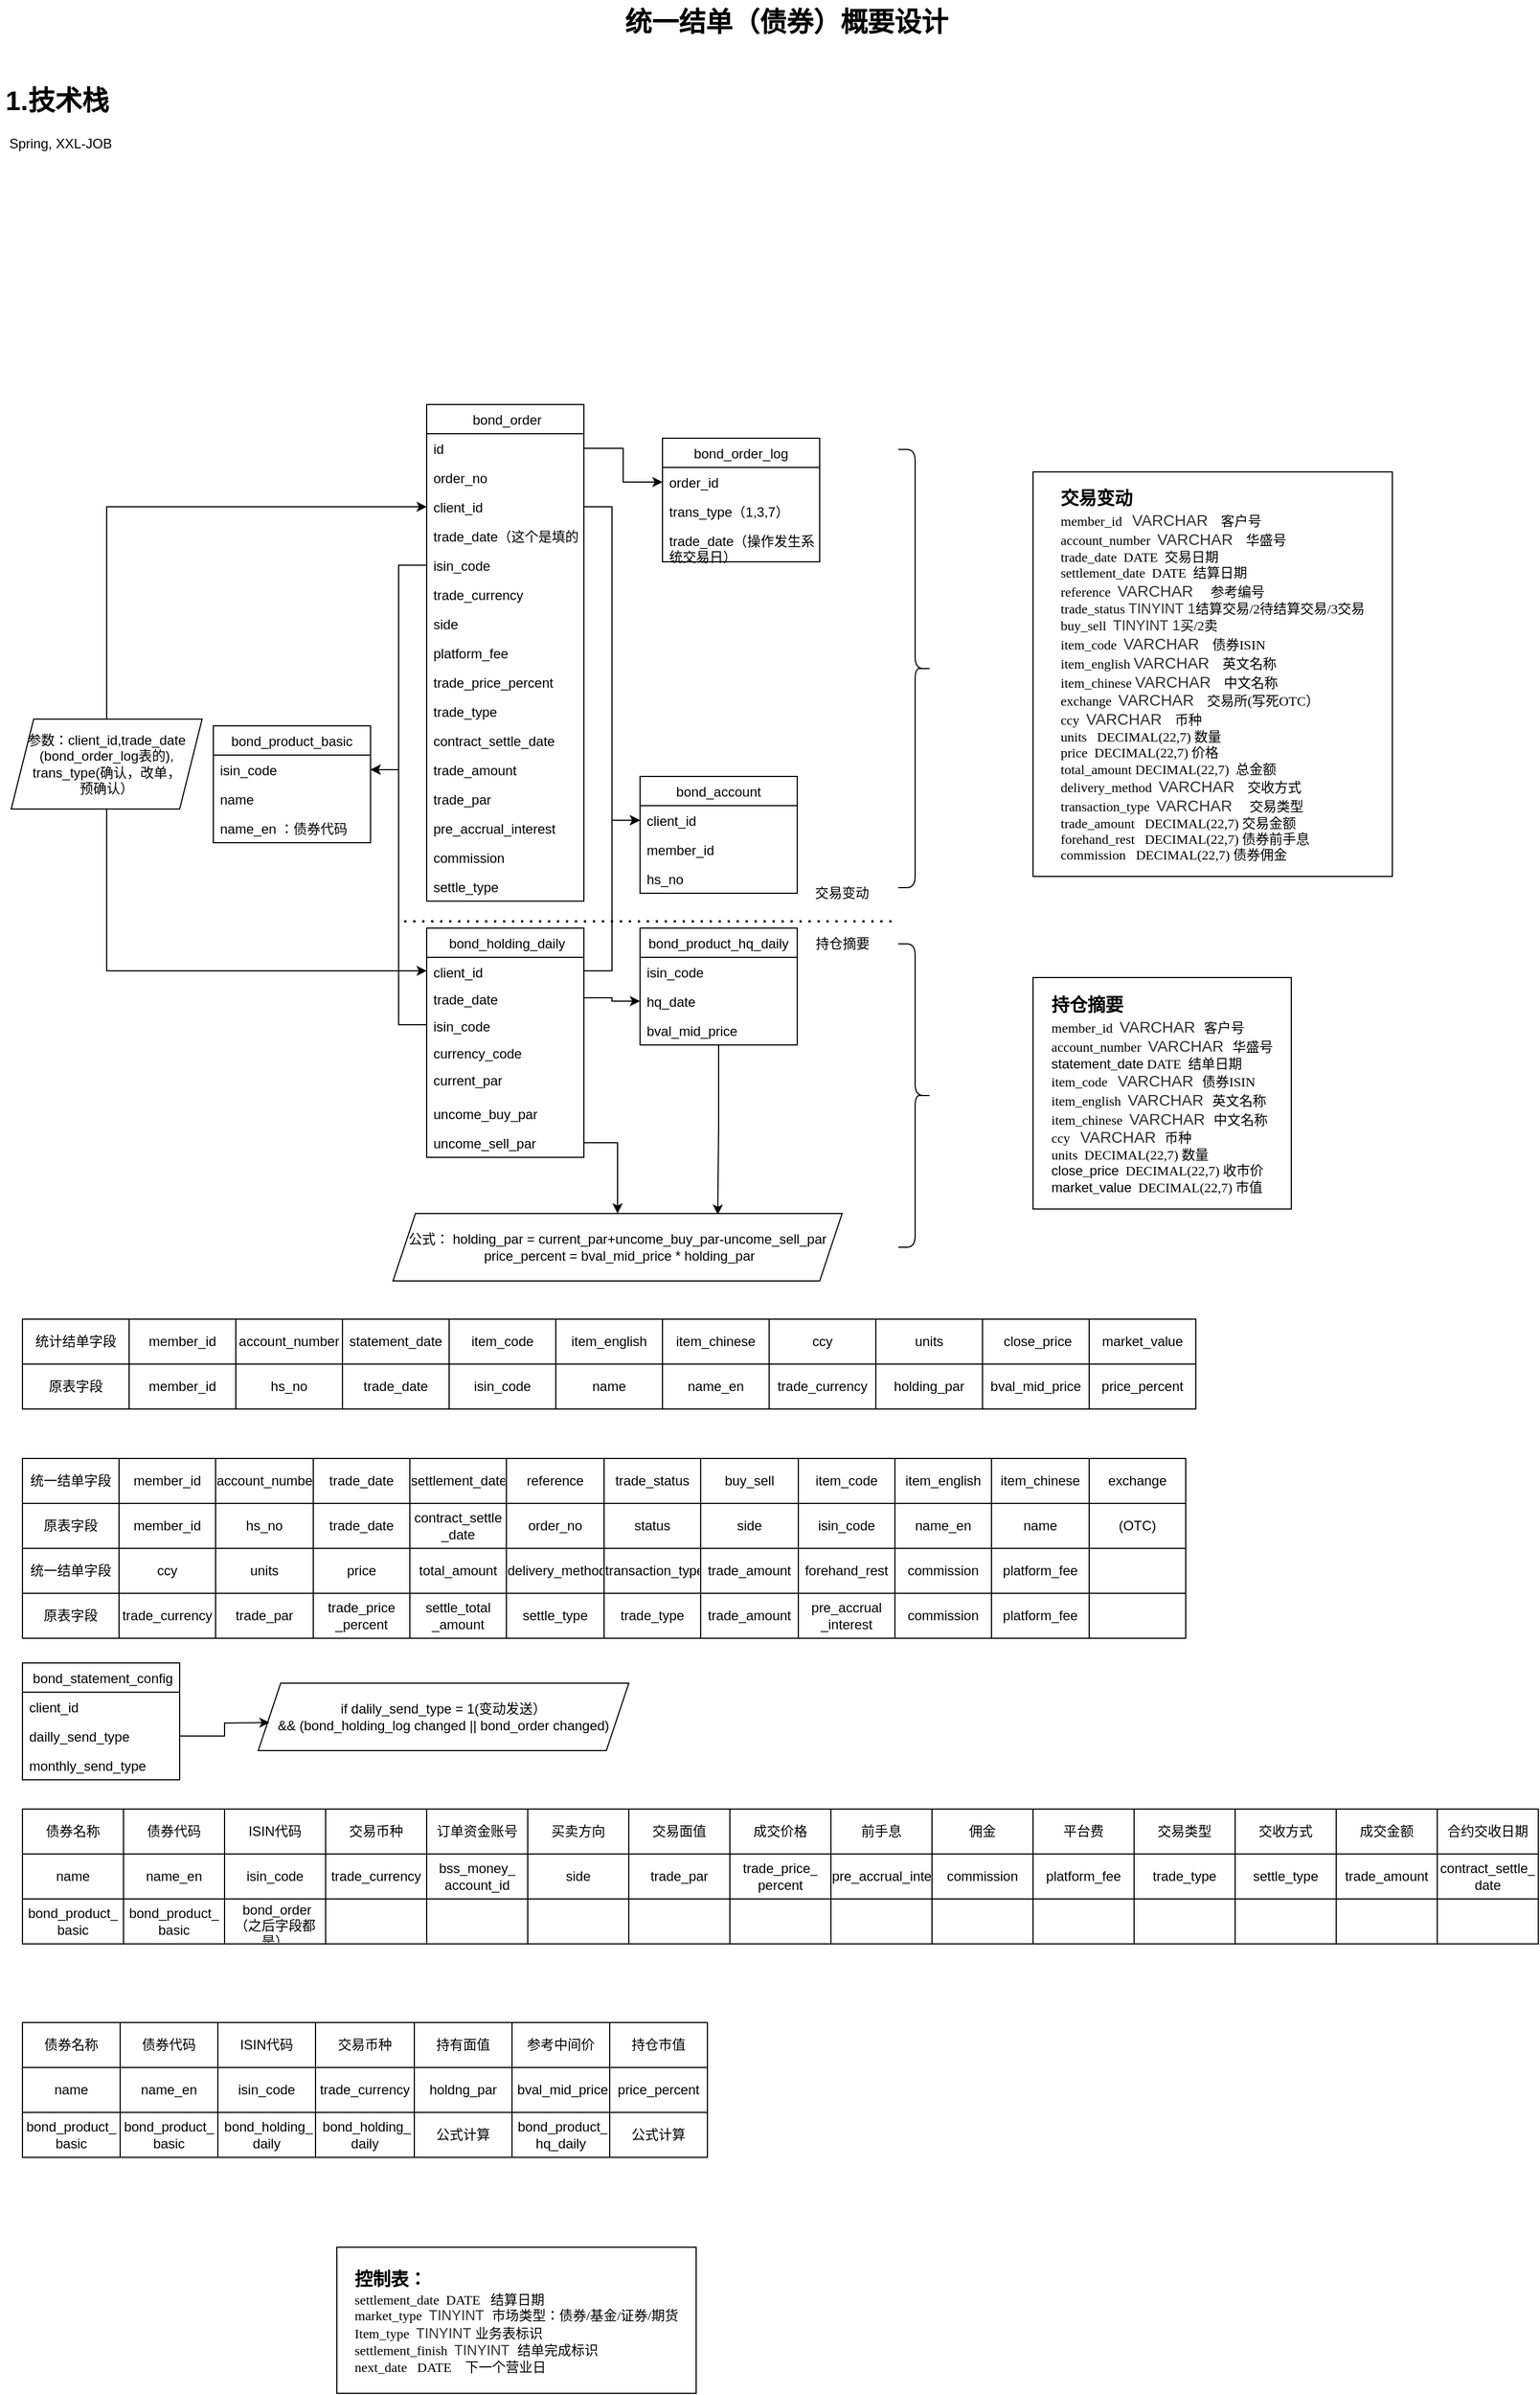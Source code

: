 <mxfile version="17.1.3" type="github">
  <diagram name="Page-1" id="e7e014a7-5840-1c2e-5031-d8a46d1fe8dd">
    <mxGraphModel dx="2591" dy="1588" grid="1" gridSize="10" guides="1" tooltips="1" connect="1" arrows="1" fold="1" page="1" pageScale="1" pageWidth="1169" pageHeight="826" background="none" math="0" shadow="0">
      <root>
        <mxCell id="0" />
        <mxCell id="1" parent="0" />
        <mxCell id="VJ0VMhZhghSGf0yXx016-54" value=" bond_order" style="swimlane;fontStyle=0;childLayout=stackLayout;horizontal=1;startSize=26;fillColor=none;horizontalStack=0;resizeParent=1;resizeParentMax=0;resizeLast=0;collapsible=1;marginBottom=0;" vertex="1" parent="1">
          <mxGeometry x="340" y="200" width="140" height="442" as="geometry">
            <mxRectangle x="20" y="40" width="90" height="26" as="alternateBounds" />
          </mxGeometry>
        </mxCell>
        <mxCell id="VJ0VMhZhghSGf0yXx016-484" value="id" style="text;strokeColor=none;fillColor=none;align=left;verticalAlign=top;spacingLeft=4;spacingRight=4;overflow=hidden;rotatable=0;points=[[0,0.5],[1,0.5]];portConstraint=eastwest;" vertex="1" parent="VJ0VMhZhghSGf0yXx016-54">
          <mxGeometry y="26" width="140" height="26" as="geometry" />
        </mxCell>
        <mxCell id="VJ0VMhZhghSGf0yXx016-56" value="order_no" style="text;strokeColor=none;fillColor=none;align=left;verticalAlign=top;spacingLeft=4;spacingRight=4;overflow=hidden;rotatable=0;points=[[0,0.5],[1,0.5]];portConstraint=eastwest;" vertex="1" parent="VJ0VMhZhghSGf0yXx016-54">
          <mxGeometry y="52" width="140" height="26" as="geometry" />
        </mxCell>
        <mxCell id="VJ0VMhZhghSGf0yXx016-55" value="client_id" style="text;strokeColor=none;fillColor=none;align=left;verticalAlign=top;spacingLeft=4;spacingRight=4;overflow=hidden;rotatable=0;points=[[0,0.5],[1,0.5]];portConstraint=eastwest;" vertex="1" parent="VJ0VMhZhghSGf0yXx016-54">
          <mxGeometry y="78" width="140" height="26" as="geometry" />
        </mxCell>
        <mxCell id="VJ0VMhZhghSGf0yXx016-112" value="trade_date（这个是填的）" style="text;strokeColor=none;fillColor=none;align=left;verticalAlign=top;spacingLeft=4;spacingRight=4;overflow=hidden;rotatable=0;points=[[0,0.5],[1,0.5]];portConstraint=eastwest;" vertex="1" parent="VJ0VMhZhghSGf0yXx016-54">
          <mxGeometry y="104" width="140" height="26" as="geometry" />
        </mxCell>
        <mxCell id="VJ0VMhZhghSGf0yXx016-110" value="isin_code" style="text;strokeColor=none;fillColor=none;align=left;verticalAlign=top;spacingLeft=4;spacingRight=4;overflow=hidden;rotatable=0;points=[[0,0.5],[1,0.5]];portConstraint=eastwest;" vertex="1" parent="VJ0VMhZhghSGf0yXx016-54">
          <mxGeometry y="130" width="140" height="26" as="geometry" />
        </mxCell>
        <mxCell id="VJ0VMhZhghSGf0yXx016-111" value="trade_currency&#xa;" style="text;strokeColor=none;fillColor=none;align=left;verticalAlign=top;spacingLeft=4;spacingRight=4;overflow=hidden;rotatable=0;points=[[0,0.5],[1,0.5]];portConstraint=eastwest;" vertex="1" parent="VJ0VMhZhghSGf0yXx016-54">
          <mxGeometry y="156" width="140" height="26" as="geometry" />
        </mxCell>
        <mxCell id="VJ0VMhZhghSGf0yXx016-57" value="side" style="text;strokeColor=none;fillColor=none;align=left;verticalAlign=top;spacingLeft=4;spacingRight=4;overflow=hidden;rotatable=0;points=[[0,0.5],[1,0.5]];portConstraint=eastwest;" vertex="1" parent="VJ0VMhZhghSGf0yXx016-54">
          <mxGeometry y="182" width="140" height="26" as="geometry" />
        </mxCell>
        <mxCell id="VJ0VMhZhghSGf0yXx016-64" value="platform_fee" style="text;strokeColor=none;fillColor=none;align=left;verticalAlign=top;spacingLeft=4;spacingRight=4;overflow=hidden;rotatable=0;points=[[0,0.5],[1,0.5]];portConstraint=eastwest;" vertex="1" parent="VJ0VMhZhghSGf0yXx016-54">
          <mxGeometry y="208" width="140" height="26" as="geometry" />
        </mxCell>
        <mxCell id="VJ0VMhZhghSGf0yXx016-70" value="trade_price_percent" style="text;strokeColor=none;fillColor=none;align=left;verticalAlign=top;spacingLeft=4;spacingRight=4;overflow=hidden;rotatable=0;points=[[0,0.5],[1,0.5]];portConstraint=eastwest;" vertex="1" parent="VJ0VMhZhghSGf0yXx016-54">
          <mxGeometry y="234" width="140" height="26" as="geometry" />
        </mxCell>
        <mxCell id="VJ0VMhZhghSGf0yXx016-71" value="trade_type" style="text;strokeColor=none;fillColor=none;align=left;verticalAlign=top;spacingLeft=4;spacingRight=4;overflow=hidden;rotatable=0;points=[[0,0.5],[1,0.5]];portConstraint=eastwest;" vertex="1" parent="VJ0VMhZhghSGf0yXx016-54">
          <mxGeometry y="260" width="140" height="26" as="geometry" />
        </mxCell>
        <mxCell id="VJ0VMhZhghSGf0yXx016-72" value="contract_settle_date" style="text;strokeColor=none;fillColor=none;align=left;verticalAlign=top;spacingLeft=4;spacingRight=4;overflow=hidden;rotatable=0;points=[[0,0.5],[1,0.5]];portConstraint=eastwest;" vertex="1" parent="VJ0VMhZhghSGf0yXx016-54">
          <mxGeometry y="286" width="140" height="26" as="geometry" />
        </mxCell>
        <mxCell id="VJ0VMhZhghSGf0yXx016-73" value="trade_amount" style="text;strokeColor=none;fillColor=none;align=left;verticalAlign=top;spacingLeft=4;spacingRight=4;overflow=hidden;rotatable=0;points=[[0,0.5],[1,0.5]];portConstraint=eastwest;" vertex="1" parent="VJ0VMhZhghSGf0yXx016-54">
          <mxGeometry y="312" width="140" height="26" as="geometry" />
        </mxCell>
        <mxCell id="VJ0VMhZhghSGf0yXx016-74" value="trade_par" style="text;strokeColor=none;fillColor=none;align=left;verticalAlign=top;spacingLeft=4;spacingRight=4;overflow=hidden;rotatable=0;points=[[0,0.5],[1,0.5]];portConstraint=eastwest;" vertex="1" parent="VJ0VMhZhghSGf0yXx016-54">
          <mxGeometry y="338" width="140" height="26" as="geometry" />
        </mxCell>
        <mxCell id="VJ0VMhZhghSGf0yXx016-75" value="pre_accrual_interest" style="text;strokeColor=none;fillColor=none;align=left;verticalAlign=top;spacingLeft=4;spacingRight=4;overflow=hidden;rotatable=0;points=[[0,0.5],[1,0.5]];portConstraint=eastwest;" vertex="1" parent="VJ0VMhZhghSGf0yXx016-54">
          <mxGeometry y="364" width="140" height="26" as="geometry" />
        </mxCell>
        <mxCell id="VJ0VMhZhghSGf0yXx016-76" value="commission" style="text;strokeColor=none;fillColor=none;align=left;verticalAlign=top;spacingLeft=4;spacingRight=4;overflow=hidden;rotatable=0;points=[[0,0.5],[1,0.5]];portConstraint=eastwest;" vertex="1" parent="VJ0VMhZhghSGf0yXx016-54">
          <mxGeometry y="390" width="140" height="26" as="geometry" />
        </mxCell>
        <mxCell id="VJ0VMhZhghSGf0yXx016-77" value="settle_type" style="text;strokeColor=none;fillColor=none;align=left;verticalAlign=top;spacingLeft=4;spacingRight=4;overflow=hidden;rotatable=0;points=[[0,0.5],[1,0.5]];portConstraint=eastwest;" vertex="1" parent="VJ0VMhZhghSGf0yXx016-54">
          <mxGeometry y="416" width="140" height="26" as="geometry" />
        </mxCell>
        <mxCell id="VJ0VMhZhghSGf0yXx016-78" value="bond_product_basic" style="swimlane;fontStyle=0;childLayout=stackLayout;horizontal=1;startSize=26;fillColor=none;horizontalStack=0;resizeParent=1;resizeParentMax=0;resizeLast=0;collapsible=1;marginBottom=0;" vertex="1" parent="1">
          <mxGeometry x="150" y="486" width="140" height="104" as="geometry" />
        </mxCell>
        <mxCell id="VJ0VMhZhghSGf0yXx016-79" value="isin_code" style="text;strokeColor=none;fillColor=none;align=left;verticalAlign=top;spacingLeft=4;spacingRight=4;overflow=hidden;rotatable=0;points=[[0,0.5],[1,0.5]];portConstraint=eastwest;" vertex="1" parent="VJ0VMhZhghSGf0yXx016-78">
          <mxGeometry y="26" width="140" height="26" as="geometry" />
        </mxCell>
        <mxCell id="VJ0VMhZhghSGf0yXx016-80" value="name" style="text;strokeColor=none;fillColor=none;align=left;verticalAlign=top;spacingLeft=4;spacingRight=4;overflow=hidden;rotatable=0;points=[[0,0.5],[1,0.5]];portConstraint=eastwest;" vertex="1" parent="VJ0VMhZhghSGf0yXx016-78">
          <mxGeometry y="52" width="140" height="26" as="geometry" />
        </mxCell>
        <mxCell id="VJ0VMhZhghSGf0yXx016-81" value="name_en ：债券代码" style="text;strokeColor=none;fillColor=none;align=left;verticalAlign=top;spacingLeft=4;spacingRight=4;overflow=hidden;rotatable=0;points=[[0,0.5],[1,0.5]];portConstraint=eastwest;" vertex="1" parent="VJ0VMhZhghSGf0yXx016-78">
          <mxGeometry y="78" width="140" height="26" as="geometry" />
        </mxCell>
        <mxCell id="VJ0VMhZhghSGf0yXx016-141" style="edgeStyle=orthogonalEdgeStyle;rounded=0;orthogonalLoop=1;jettySize=auto;html=1;" edge="1" parent="1">
          <mxGeometry relative="1" as="geometry">
            <mxPoint x="590" y="910" as="targetPoint" />
            <mxPoint x="590" y="910" as="sourcePoint" />
          </mxGeometry>
        </mxCell>
        <mxCell id="VJ0VMhZhghSGf0yXx016-152" style="edgeStyle=orthogonalEdgeStyle;rounded=0;orthogonalLoop=1;jettySize=auto;html=1;entryX=0.723;entryY=0.017;entryDx=0;entryDy=0;entryPerimeter=0;" edge="1" parent="1" source="VJ0VMhZhghSGf0yXx016-92" target="VJ0VMhZhghSGf0yXx016-134">
          <mxGeometry relative="1" as="geometry" />
        </mxCell>
        <mxCell id="VJ0VMhZhghSGf0yXx016-92" value="bond_product_hq_daily" style="swimlane;fontStyle=0;childLayout=stackLayout;horizontal=1;startSize=26;fillColor=none;horizontalStack=0;resizeParent=1;resizeParentMax=0;resizeLast=0;collapsible=1;marginBottom=0;" vertex="1" parent="1">
          <mxGeometry x="530" y="666" width="140" height="104" as="geometry" />
        </mxCell>
        <mxCell id="VJ0VMhZhghSGf0yXx016-93" value="isin_code" style="text;strokeColor=none;fillColor=none;align=left;verticalAlign=top;spacingLeft=4;spacingRight=4;overflow=hidden;rotatable=0;points=[[0,0.5],[1,0.5]];portConstraint=eastwest;" vertex="1" parent="VJ0VMhZhghSGf0yXx016-92">
          <mxGeometry y="26" width="140" height="26" as="geometry" />
        </mxCell>
        <mxCell id="VJ0VMhZhghSGf0yXx016-106" value="hq_date" style="text;strokeColor=none;fillColor=none;align=left;verticalAlign=top;spacingLeft=4;spacingRight=4;overflow=hidden;rotatable=0;points=[[0,0.5],[1,0.5]];portConstraint=eastwest;" vertex="1" parent="VJ0VMhZhghSGf0yXx016-92">
          <mxGeometry y="52" width="140" height="26" as="geometry" />
        </mxCell>
        <mxCell id="VJ0VMhZhghSGf0yXx016-107" value="bval_mid_price" style="text;strokeColor=none;fillColor=none;align=left;verticalAlign=top;spacingLeft=4;spacingRight=4;overflow=hidden;rotatable=0;points=[[0,0.5],[1,0.5]];portConstraint=eastwest;" vertex="1" parent="VJ0VMhZhghSGf0yXx016-92">
          <mxGeometry y="78" width="140" height="26" as="geometry" />
        </mxCell>
        <mxCell id="VJ0VMhZhghSGf0yXx016-83" value=" bond_holding_daily" style="swimlane;fontStyle=0;childLayout=stackLayout;horizontal=1;startSize=26;fillColor=none;horizontalStack=0;resizeParent=1;resizeParentMax=0;resizeLast=0;collapsible=1;marginBottom=0;" vertex="1" parent="1">
          <mxGeometry x="340" y="666" width="140" height="204" as="geometry" />
        </mxCell>
        <mxCell id="VJ0VMhZhghSGf0yXx016-84" value="client_id" style="text;strokeColor=none;fillColor=none;align=left;verticalAlign=top;spacingLeft=4;spacingRight=4;overflow=hidden;rotatable=0;points=[[0,0.5],[1,0.5]];portConstraint=eastwest;" vertex="1" parent="VJ0VMhZhghSGf0yXx016-83">
          <mxGeometry y="26" width="140" height="24" as="geometry" />
        </mxCell>
        <mxCell id="VJ0VMhZhghSGf0yXx016-126" value="trade_date" style="text;strokeColor=none;fillColor=none;align=left;verticalAlign=top;spacingLeft=4;spacingRight=4;overflow=hidden;rotatable=0;points=[[0,0.5],[1,0.5]];portConstraint=eastwest;" vertex="1" parent="VJ0VMhZhghSGf0yXx016-83">
          <mxGeometry y="50" width="140" height="24" as="geometry" />
        </mxCell>
        <mxCell id="VJ0VMhZhghSGf0yXx016-127" value="isin_code" style="text;strokeColor=none;fillColor=none;align=left;verticalAlign=top;spacingLeft=4;spacingRight=4;overflow=hidden;rotatable=0;points=[[0,0.5],[1,0.5]];portConstraint=eastwest;" vertex="1" parent="VJ0VMhZhghSGf0yXx016-83">
          <mxGeometry y="74" width="140" height="24" as="geometry" />
        </mxCell>
        <mxCell id="VJ0VMhZhghSGf0yXx016-108" value="currency_code" style="text;strokeColor=none;fillColor=none;align=left;verticalAlign=top;spacingLeft=4;spacingRight=4;overflow=hidden;rotatable=0;points=[[0,0.5],[1,0.5]];portConstraint=eastwest;" vertex="1" parent="VJ0VMhZhghSGf0yXx016-83">
          <mxGeometry y="98" width="140" height="24" as="geometry" />
        </mxCell>
        <mxCell id="VJ0VMhZhghSGf0yXx016-96" value="current_par" style="text;strokeColor=none;fillColor=none;align=left;verticalAlign=top;spacingLeft=4;spacingRight=4;overflow=hidden;rotatable=0;points=[[0,0.5],[1,0.5]];portConstraint=eastwest;" vertex="1" parent="VJ0VMhZhghSGf0yXx016-83">
          <mxGeometry y="122" width="140" height="30" as="geometry" />
        </mxCell>
        <mxCell id="VJ0VMhZhghSGf0yXx016-85" value="uncome_buy_par" style="text;strokeColor=none;fillColor=none;align=left;verticalAlign=top;spacingLeft=4;spacingRight=4;overflow=hidden;rotatable=0;points=[[0,0.5],[1,0.5]];portConstraint=eastwest;" vertex="1" parent="VJ0VMhZhghSGf0yXx016-83">
          <mxGeometry y="152" width="140" height="26" as="geometry" />
        </mxCell>
        <mxCell id="VJ0VMhZhghSGf0yXx016-86" value="uncome_sell_par" style="text;strokeColor=none;fillColor=none;align=left;verticalAlign=top;spacingLeft=4;spacingRight=4;overflow=hidden;rotatable=0;points=[[0,0.5],[1,0.5]];portConstraint=eastwest;" vertex="1" parent="VJ0VMhZhghSGf0yXx016-83">
          <mxGeometry y="178" width="140" height="26" as="geometry" />
        </mxCell>
        <mxCell id="VJ0VMhZhghSGf0yXx016-114" value=" bond_statement_config" style="swimlane;fontStyle=0;childLayout=stackLayout;horizontal=1;startSize=26;fillColor=none;horizontalStack=0;resizeParent=1;resizeParentMax=0;resizeLast=0;collapsible=1;marginBottom=0;" vertex="1" parent="1">
          <mxGeometry x="-20" y="1320" width="140" height="104" as="geometry" />
        </mxCell>
        <mxCell id="VJ0VMhZhghSGf0yXx016-115" value="client_id" style="text;strokeColor=none;fillColor=none;align=left;verticalAlign=top;spacingLeft=4;spacingRight=4;overflow=hidden;rotatable=0;points=[[0,0.5],[1,0.5]];portConstraint=eastwest;" vertex="1" parent="VJ0VMhZhghSGf0yXx016-114">
          <mxGeometry y="26" width="140" height="26" as="geometry" />
        </mxCell>
        <mxCell id="VJ0VMhZhghSGf0yXx016-116" value="dailly_send_type" style="text;strokeColor=none;fillColor=none;align=left;verticalAlign=top;spacingLeft=4;spacingRight=4;overflow=hidden;rotatable=0;points=[[0,0.5],[1,0.5]];portConstraint=eastwest;" vertex="1" parent="VJ0VMhZhghSGf0yXx016-114">
          <mxGeometry y="52" width="140" height="26" as="geometry" />
        </mxCell>
        <mxCell id="VJ0VMhZhghSGf0yXx016-117" value="monthly_send_type" style="text;strokeColor=none;fillColor=none;align=left;verticalAlign=top;spacingLeft=4;spacingRight=4;overflow=hidden;rotatable=0;points=[[0,0.5],[1,0.5]];portConstraint=eastwest;" vertex="1" parent="VJ0VMhZhghSGf0yXx016-114">
          <mxGeometry y="78" width="140" height="26" as="geometry" />
        </mxCell>
        <mxCell id="VJ0VMhZhghSGf0yXx016-124" style="edgeStyle=orthogonalEdgeStyle;rounded=0;orthogonalLoop=1;jettySize=auto;html=1;exitX=0.5;exitY=0;exitDx=0;exitDy=0;entryX=0;entryY=0.5;entryDx=0;entryDy=0;" edge="1" parent="1" source="VJ0VMhZhghSGf0yXx016-119" target="VJ0VMhZhghSGf0yXx016-55">
          <mxGeometry relative="1" as="geometry" />
        </mxCell>
        <mxCell id="VJ0VMhZhghSGf0yXx016-131" style="edgeStyle=orthogonalEdgeStyle;rounded=0;orthogonalLoop=1;jettySize=auto;html=1;exitX=0.5;exitY=1;exitDx=0;exitDy=0;" edge="1" parent="1" source="VJ0VMhZhghSGf0yXx016-119" target="VJ0VMhZhghSGf0yXx016-84">
          <mxGeometry relative="1" as="geometry">
            <Array as="points">
              <mxPoint x="55" y="704" />
            </Array>
          </mxGeometry>
        </mxCell>
        <mxCell id="VJ0VMhZhghSGf0yXx016-119" value="参数：client_id,trade_date&lt;br&gt;(bond_order_log表的),&lt;br&gt;trans_type(确认，改单，&lt;br&gt;预确认）" style="shape=parallelogram;perimeter=parallelogramPerimeter;whiteSpace=wrap;html=1;fixedSize=1;" vertex="1" parent="1">
          <mxGeometry x="-30" y="480" width="170" height="80" as="geometry" />
        </mxCell>
        <mxCell id="VJ0VMhZhghSGf0yXx016-134" value="&lt;span style=&quot;text-align: left&quot;&gt;公式： holding_par = current_par+uncome_buy_par-uncome_sell_par&lt;br&gt;&lt;/span&gt;&lt;span style=&quot;text-align: left&quot;&gt;&amp;nbsp;price_percent = bval_mid_price * holding_par&lt;/span&gt;&lt;span style=&quot;text-align: left&quot;&gt;&lt;br&gt;&lt;/span&gt;" style="shape=parallelogram;perimeter=parallelogramPerimeter;whiteSpace=wrap;html=1;fixedSize=1;" vertex="1" parent="1">
          <mxGeometry x="310" y="920" width="400" height="60" as="geometry" />
        </mxCell>
        <mxCell id="VJ0VMhZhghSGf0yXx016-142" style="edgeStyle=orthogonalEdgeStyle;rounded=0;orthogonalLoop=1;jettySize=auto;html=1;entryX=0.5;entryY=0;entryDx=0;entryDy=0;" edge="1" parent="1" source="VJ0VMhZhghSGf0yXx016-86" target="VJ0VMhZhghSGf0yXx016-134">
          <mxGeometry relative="1" as="geometry" />
        </mxCell>
        <mxCell id="VJ0VMhZhghSGf0yXx016-147" value="" style="edgeStyle=orthogonalEdgeStyle;orthogonalLoop=1;jettySize=auto;html=1;entryX=0;entryY=0.5;entryDx=0;entryDy=0;rounded=0;" edge="1" parent="1" source="VJ0VMhZhghSGf0yXx016-126" target="VJ0VMhZhghSGf0yXx016-106">
          <mxGeometry relative="1" as="geometry" />
        </mxCell>
        <mxCell id="VJ0VMhZhghSGf0yXx016-158" value="if dalily_send_type = 1(变动发送）&lt;br&gt;&amp;amp;&amp;amp; (bond_holding_log changed || bond_order changed)" style="shape=parallelogram;perimeter=parallelogramPerimeter;whiteSpace=wrap;html=1;fixedSize=1;shadow=0;strokeColor=#000000;fillColor=none;" vertex="1" parent="1">
          <mxGeometry x="190" y="1338" width="330" height="60" as="geometry" />
        </mxCell>
        <mxCell id="VJ0VMhZhghSGf0yXx016-166" style="edgeStyle=orthogonalEdgeStyle;rounded=0;orthogonalLoop=1;jettySize=auto;html=1;exitX=1;exitY=0.5;exitDx=0;exitDy=0;" edge="1" parent="1" source="VJ0VMhZhghSGf0yXx016-116">
          <mxGeometry relative="1" as="geometry">
            <mxPoint x="200" y="1373" as="targetPoint" />
          </mxGeometry>
        </mxCell>
        <mxCell id="VJ0VMhZhghSGf0yXx016-172" style="edgeStyle=orthogonalEdgeStyle;rounded=0;orthogonalLoop=1;jettySize=auto;html=1;entryX=1;entryY=0.5;entryDx=0;entryDy=0;" edge="1" parent="1" source="VJ0VMhZhghSGf0yXx016-110" target="VJ0VMhZhghSGf0yXx016-79">
          <mxGeometry relative="1" as="geometry" />
        </mxCell>
        <mxCell id="VJ0VMhZhghSGf0yXx016-173" style="edgeStyle=orthogonalEdgeStyle;rounded=0;orthogonalLoop=1;jettySize=auto;html=1;entryX=1;entryY=0.5;entryDx=0;entryDy=0;" edge="1" parent="1" source="VJ0VMhZhghSGf0yXx016-127" target="VJ0VMhZhghSGf0yXx016-79">
          <mxGeometry relative="1" as="geometry" />
        </mxCell>
        <mxCell id="VJ0VMhZhghSGf0yXx016-277" value="" style="shape=table;startSize=0;container=1;collapsible=0;childLayout=tableLayout;shadow=0;strokeColor=#000000;fillColor=none;" vertex="1" parent="1">
          <mxGeometry x="-20" y="1450" width="1350" height="120" as="geometry" />
        </mxCell>
        <mxCell id="VJ0VMhZhghSGf0yXx016-278" value="" style="shape=tableRow;horizontal=0;startSize=0;swimlaneHead=0;swimlaneBody=0;top=0;left=0;bottom=0;right=0;collapsible=0;dropTarget=0;fillColor=none;points=[[0,0.5],[1,0.5]];portConstraint=eastwest;shadow=0;strokeColor=#000000;" vertex="1" parent="VJ0VMhZhghSGf0yXx016-277">
          <mxGeometry width="1350" height="40" as="geometry" />
        </mxCell>
        <mxCell id="VJ0VMhZhghSGf0yXx016-279" value="债券名称" style="shape=partialRectangle;html=1;whiteSpace=wrap;connectable=0;overflow=hidden;fillColor=none;top=0;left=0;bottom=0;right=0;pointerEvents=1;shadow=0;strokeColor=#000000;" vertex="1" parent="VJ0VMhZhghSGf0yXx016-278">
          <mxGeometry width="90" height="40" as="geometry">
            <mxRectangle width="90" height="40" as="alternateBounds" />
          </mxGeometry>
        </mxCell>
        <mxCell id="VJ0VMhZhghSGf0yXx016-280" value="债券代码" style="shape=partialRectangle;html=1;whiteSpace=wrap;connectable=0;overflow=hidden;fillColor=none;top=0;left=0;bottom=0;right=0;pointerEvents=1;shadow=0;strokeColor=#000000;" vertex="1" parent="VJ0VMhZhghSGf0yXx016-278">
          <mxGeometry x="90" width="90" height="40" as="geometry">
            <mxRectangle width="90" height="40" as="alternateBounds" />
          </mxGeometry>
        </mxCell>
        <mxCell id="VJ0VMhZhghSGf0yXx016-281" value="ISIN代码" style="shape=partialRectangle;html=1;whiteSpace=wrap;connectable=0;overflow=hidden;fillColor=none;top=0;left=0;bottom=0;right=0;pointerEvents=1;shadow=0;strokeColor=#000000;" vertex="1" parent="VJ0VMhZhghSGf0yXx016-278">
          <mxGeometry x="180" width="90" height="40" as="geometry">
            <mxRectangle width="90" height="40" as="alternateBounds" />
          </mxGeometry>
        </mxCell>
        <mxCell id="VJ0VMhZhghSGf0yXx016-282" value="交易币种" style="shape=partialRectangle;html=1;whiteSpace=wrap;connectable=0;overflow=hidden;fillColor=none;top=0;left=0;bottom=0;right=0;pointerEvents=1;shadow=0;strokeColor=#000000;" vertex="1" parent="VJ0VMhZhghSGf0yXx016-278">
          <mxGeometry x="270" width="90" height="40" as="geometry">
            <mxRectangle width="90" height="40" as="alternateBounds" />
          </mxGeometry>
        </mxCell>
        <mxCell id="VJ0VMhZhghSGf0yXx016-283" value="订单资金账号" style="shape=partialRectangle;html=1;whiteSpace=wrap;connectable=0;overflow=hidden;fillColor=none;top=0;left=0;bottom=0;right=0;pointerEvents=1;shadow=0;strokeColor=#000000;" vertex="1" parent="VJ0VMhZhghSGf0yXx016-278">
          <mxGeometry x="360" width="90" height="40" as="geometry">
            <mxRectangle width="90" height="40" as="alternateBounds" />
          </mxGeometry>
        </mxCell>
        <mxCell id="VJ0VMhZhghSGf0yXx016-284" value="买卖方向" style="shape=partialRectangle;html=1;whiteSpace=wrap;connectable=0;overflow=hidden;fillColor=none;top=0;left=0;bottom=0;right=0;pointerEvents=1;shadow=0;strokeColor=#000000;" vertex="1" parent="VJ0VMhZhghSGf0yXx016-278">
          <mxGeometry x="450" width="90" height="40" as="geometry">
            <mxRectangle width="90" height="40" as="alternateBounds" />
          </mxGeometry>
        </mxCell>
        <mxCell id="VJ0VMhZhghSGf0yXx016-285" value="交易面值" style="shape=partialRectangle;html=1;whiteSpace=wrap;connectable=0;overflow=hidden;fillColor=none;top=0;left=0;bottom=0;right=0;pointerEvents=1;shadow=0;strokeColor=#000000;" vertex="1" parent="VJ0VMhZhghSGf0yXx016-278">
          <mxGeometry x="540" width="90" height="40" as="geometry">
            <mxRectangle width="90" height="40" as="alternateBounds" />
          </mxGeometry>
        </mxCell>
        <mxCell id="VJ0VMhZhghSGf0yXx016-286" value="成交价格" style="shape=partialRectangle;html=1;whiteSpace=wrap;connectable=0;overflow=hidden;fillColor=none;top=0;left=0;bottom=0;right=0;pointerEvents=1;shadow=0;strokeColor=#000000;" vertex="1" parent="VJ0VMhZhghSGf0yXx016-278">
          <mxGeometry x="630" width="90" height="40" as="geometry">
            <mxRectangle width="90" height="40" as="alternateBounds" />
          </mxGeometry>
        </mxCell>
        <mxCell id="VJ0VMhZhghSGf0yXx016-287" value="前手息" style="shape=partialRectangle;html=1;whiteSpace=wrap;connectable=0;overflow=hidden;fillColor=none;top=0;left=0;bottom=0;right=0;pointerEvents=1;shadow=0;strokeColor=#000000;" vertex="1" parent="VJ0VMhZhghSGf0yXx016-278">
          <mxGeometry x="720" width="90" height="40" as="geometry">
            <mxRectangle width="90" height="40" as="alternateBounds" />
          </mxGeometry>
        </mxCell>
        <mxCell id="VJ0VMhZhghSGf0yXx016-288" value="佣金" style="shape=partialRectangle;html=1;whiteSpace=wrap;connectable=0;overflow=hidden;fillColor=none;top=0;left=0;bottom=0;right=0;pointerEvents=1;shadow=0;strokeColor=#000000;" vertex="1" parent="VJ0VMhZhghSGf0yXx016-278">
          <mxGeometry x="810" width="90" height="40" as="geometry">
            <mxRectangle width="90" height="40" as="alternateBounds" />
          </mxGeometry>
        </mxCell>
        <mxCell id="VJ0VMhZhghSGf0yXx016-289" value="平台费" style="shape=partialRectangle;html=1;whiteSpace=wrap;connectable=0;overflow=hidden;fillColor=none;top=0;left=0;bottom=0;right=0;pointerEvents=1;shadow=0;strokeColor=#000000;" vertex="1" parent="VJ0VMhZhghSGf0yXx016-278">
          <mxGeometry x="900" width="90" height="40" as="geometry">
            <mxRectangle width="90" height="40" as="alternateBounds" />
          </mxGeometry>
        </mxCell>
        <mxCell id="VJ0VMhZhghSGf0yXx016-290" value="交易类型" style="shape=partialRectangle;html=1;whiteSpace=wrap;connectable=0;overflow=hidden;fillColor=none;top=0;left=0;bottom=0;right=0;pointerEvents=1;shadow=0;strokeColor=#000000;" vertex="1" parent="VJ0VMhZhghSGf0yXx016-278">
          <mxGeometry x="990" width="90" height="40" as="geometry">
            <mxRectangle width="90" height="40" as="alternateBounds" />
          </mxGeometry>
        </mxCell>
        <mxCell id="VJ0VMhZhghSGf0yXx016-291" value="交收方式" style="shape=partialRectangle;html=1;whiteSpace=wrap;connectable=0;overflow=hidden;fillColor=none;top=0;left=0;bottom=0;right=0;pointerEvents=1;shadow=0;strokeColor=#000000;" vertex="1" parent="VJ0VMhZhghSGf0yXx016-278">
          <mxGeometry x="1080" width="90" height="40" as="geometry">
            <mxRectangle width="90" height="40" as="alternateBounds" />
          </mxGeometry>
        </mxCell>
        <mxCell id="VJ0VMhZhghSGf0yXx016-292" value="成交金额" style="shape=partialRectangle;html=1;whiteSpace=wrap;connectable=0;overflow=hidden;fillColor=none;top=0;left=0;bottom=0;right=0;pointerEvents=1;shadow=0;strokeColor=#000000;" vertex="1" parent="VJ0VMhZhghSGf0yXx016-278">
          <mxGeometry x="1170" width="90" height="40" as="geometry">
            <mxRectangle width="90" height="40" as="alternateBounds" />
          </mxGeometry>
        </mxCell>
        <mxCell id="VJ0VMhZhghSGf0yXx016-293" value="合约交收日期" style="shape=partialRectangle;html=1;whiteSpace=wrap;connectable=0;overflow=hidden;fillColor=none;top=0;left=0;bottom=0;right=0;pointerEvents=1;shadow=0;strokeColor=#000000;" vertex="1" parent="VJ0VMhZhghSGf0yXx016-278">
          <mxGeometry x="1260" width="90" height="40" as="geometry">
            <mxRectangle width="90" height="40" as="alternateBounds" />
          </mxGeometry>
        </mxCell>
        <mxCell id="VJ0VMhZhghSGf0yXx016-294" value="" style="shape=tableRow;horizontal=0;startSize=0;swimlaneHead=0;swimlaneBody=0;top=0;left=0;bottom=0;right=0;collapsible=0;dropTarget=0;fillColor=none;points=[[0,0.5],[1,0.5]];portConstraint=eastwest;shadow=0;strokeColor=#000000;" vertex="1" parent="VJ0VMhZhghSGf0yXx016-277">
          <mxGeometry y="40" width="1350" height="40" as="geometry" />
        </mxCell>
        <mxCell id="VJ0VMhZhghSGf0yXx016-295" value="name" style="shape=partialRectangle;html=1;whiteSpace=wrap;connectable=0;overflow=hidden;fillColor=none;top=0;left=0;bottom=0;right=0;pointerEvents=1;shadow=0;strokeColor=#000000;" vertex="1" parent="VJ0VMhZhghSGf0yXx016-294">
          <mxGeometry width="90" height="40" as="geometry">
            <mxRectangle width="90" height="40" as="alternateBounds" />
          </mxGeometry>
        </mxCell>
        <mxCell id="VJ0VMhZhghSGf0yXx016-296" value="name_en" style="shape=partialRectangle;html=1;whiteSpace=wrap;connectable=0;overflow=hidden;fillColor=none;top=0;left=0;bottom=0;right=0;pointerEvents=1;shadow=0;strokeColor=#000000;" vertex="1" parent="VJ0VMhZhghSGf0yXx016-294">
          <mxGeometry x="90" width="90" height="40" as="geometry">
            <mxRectangle width="90" height="40" as="alternateBounds" />
          </mxGeometry>
        </mxCell>
        <mxCell id="VJ0VMhZhghSGf0yXx016-297" value="isin_code" style="shape=partialRectangle;html=1;whiteSpace=wrap;connectable=0;overflow=hidden;fillColor=none;top=0;left=0;bottom=0;right=0;pointerEvents=1;shadow=0;strokeColor=#000000;" vertex="1" parent="VJ0VMhZhghSGf0yXx016-294">
          <mxGeometry x="180" width="90" height="40" as="geometry">
            <mxRectangle width="90" height="40" as="alternateBounds" />
          </mxGeometry>
        </mxCell>
        <mxCell id="VJ0VMhZhghSGf0yXx016-298" value="trade_currency" style="shape=partialRectangle;html=1;whiteSpace=wrap;connectable=0;overflow=hidden;fillColor=none;top=0;left=0;bottom=0;right=0;pointerEvents=1;shadow=0;strokeColor=#000000;" vertex="1" parent="VJ0VMhZhghSGf0yXx016-294">
          <mxGeometry x="270" width="90" height="40" as="geometry">
            <mxRectangle width="90" height="40" as="alternateBounds" />
          </mxGeometry>
        </mxCell>
        <mxCell id="VJ0VMhZhghSGf0yXx016-299" value="bss_money_&lt;br&gt;account_id" style="shape=partialRectangle;html=1;whiteSpace=wrap;connectable=0;overflow=hidden;fillColor=none;top=0;left=0;bottom=0;right=0;pointerEvents=1;shadow=0;strokeColor=#000000;" vertex="1" parent="VJ0VMhZhghSGf0yXx016-294">
          <mxGeometry x="360" width="90" height="40" as="geometry">
            <mxRectangle width="90" height="40" as="alternateBounds" />
          </mxGeometry>
        </mxCell>
        <mxCell id="VJ0VMhZhghSGf0yXx016-300" value="side" style="shape=partialRectangle;html=1;whiteSpace=wrap;connectable=0;overflow=hidden;fillColor=none;top=0;left=0;bottom=0;right=0;pointerEvents=1;shadow=0;strokeColor=#000000;" vertex="1" parent="VJ0VMhZhghSGf0yXx016-294">
          <mxGeometry x="450" width="90" height="40" as="geometry">
            <mxRectangle width="90" height="40" as="alternateBounds" />
          </mxGeometry>
        </mxCell>
        <mxCell id="VJ0VMhZhghSGf0yXx016-301" value="trade_par" style="shape=partialRectangle;html=1;whiteSpace=wrap;connectable=0;overflow=hidden;fillColor=none;top=0;left=0;bottom=0;right=0;pointerEvents=1;shadow=0;strokeColor=#000000;" vertex="1" parent="VJ0VMhZhghSGf0yXx016-294">
          <mxGeometry x="540" width="90" height="40" as="geometry">
            <mxRectangle width="90" height="40" as="alternateBounds" />
          </mxGeometry>
        </mxCell>
        <mxCell id="VJ0VMhZhghSGf0yXx016-302" value="trade_price_&lt;br&gt;percent" style="shape=partialRectangle;html=1;whiteSpace=wrap;connectable=0;overflow=hidden;fillColor=none;top=0;left=0;bottom=0;right=0;pointerEvents=1;shadow=0;strokeColor=#000000;" vertex="1" parent="VJ0VMhZhghSGf0yXx016-294">
          <mxGeometry x="630" width="90" height="40" as="geometry">
            <mxRectangle width="90" height="40" as="alternateBounds" />
          </mxGeometry>
        </mxCell>
        <mxCell id="VJ0VMhZhghSGf0yXx016-303" value="&lt;span style=&quot;text-align: left&quot;&gt;pre_accrual_interest&lt;/span&gt;" style="shape=partialRectangle;html=1;whiteSpace=wrap;connectable=0;overflow=hidden;fillColor=none;top=0;left=0;bottom=0;right=0;pointerEvents=1;shadow=0;strokeColor=#000000;" vertex="1" parent="VJ0VMhZhghSGf0yXx016-294">
          <mxGeometry x="720" width="90" height="40" as="geometry">
            <mxRectangle width="90" height="40" as="alternateBounds" />
          </mxGeometry>
        </mxCell>
        <mxCell id="VJ0VMhZhghSGf0yXx016-304" value="&lt;span style=&quot;text-align: left&quot;&gt;commission&lt;/span&gt;" style="shape=partialRectangle;html=1;whiteSpace=wrap;connectable=0;overflow=hidden;fillColor=none;top=0;left=0;bottom=0;right=0;pointerEvents=1;shadow=0;strokeColor=#000000;" vertex="1" parent="VJ0VMhZhghSGf0yXx016-294">
          <mxGeometry x="810" width="90" height="40" as="geometry">
            <mxRectangle width="90" height="40" as="alternateBounds" />
          </mxGeometry>
        </mxCell>
        <mxCell id="VJ0VMhZhghSGf0yXx016-305" value="&lt;span style=&quot;text-align: left&quot;&gt;platform_fee&lt;/span&gt;" style="shape=partialRectangle;html=1;whiteSpace=wrap;connectable=0;overflow=hidden;fillColor=none;top=0;left=0;bottom=0;right=0;pointerEvents=1;shadow=0;strokeColor=#000000;" vertex="1" parent="VJ0VMhZhghSGf0yXx016-294">
          <mxGeometry x="900" width="90" height="40" as="geometry">
            <mxRectangle width="90" height="40" as="alternateBounds" />
          </mxGeometry>
        </mxCell>
        <mxCell id="VJ0VMhZhghSGf0yXx016-306" value="&lt;span style=&quot;text-align: left&quot;&gt;trade_type&lt;/span&gt;" style="shape=partialRectangle;html=1;whiteSpace=wrap;connectable=0;overflow=hidden;fillColor=none;top=0;left=0;bottom=0;right=0;pointerEvents=1;shadow=0;strokeColor=#000000;" vertex="1" parent="VJ0VMhZhghSGf0yXx016-294">
          <mxGeometry x="990" width="90" height="40" as="geometry">
            <mxRectangle width="90" height="40" as="alternateBounds" />
          </mxGeometry>
        </mxCell>
        <mxCell id="VJ0VMhZhghSGf0yXx016-307" value="&lt;span style=&quot;text-align: left&quot;&gt;settle_type&lt;/span&gt;" style="shape=partialRectangle;html=1;whiteSpace=wrap;connectable=0;overflow=hidden;fillColor=none;top=0;left=0;bottom=0;right=0;pointerEvents=1;shadow=0;strokeColor=#000000;" vertex="1" parent="VJ0VMhZhghSGf0yXx016-294">
          <mxGeometry x="1080" width="90" height="40" as="geometry">
            <mxRectangle width="90" height="40" as="alternateBounds" />
          </mxGeometry>
        </mxCell>
        <mxCell id="VJ0VMhZhghSGf0yXx016-308" value="&lt;span style=&quot;text-align: left&quot;&gt;trade_amount&lt;/span&gt;" style="shape=partialRectangle;html=1;whiteSpace=wrap;connectable=0;overflow=hidden;fillColor=none;top=0;left=0;bottom=0;right=0;pointerEvents=1;shadow=0;strokeColor=#000000;" vertex="1" parent="VJ0VMhZhghSGf0yXx016-294">
          <mxGeometry x="1170" width="90" height="40" as="geometry">
            <mxRectangle width="90" height="40" as="alternateBounds" />
          </mxGeometry>
        </mxCell>
        <mxCell id="VJ0VMhZhghSGf0yXx016-309" value="&lt;span style=&quot;text-align: left&quot;&gt;contract_settle_&lt;br&gt;date&lt;/span&gt;" style="shape=partialRectangle;html=1;whiteSpace=wrap;connectable=0;overflow=hidden;fillColor=none;top=0;left=0;bottom=0;right=0;pointerEvents=1;shadow=0;strokeColor=#000000;" vertex="1" parent="VJ0VMhZhghSGf0yXx016-294">
          <mxGeometry x="1260" width="90" height="40" as="geometry">
            <mxRectangle width="90" height="40" as="alternateBounds" />
          </mxGeometry>
        </mxCell>
        <mxCell id="VJ0VMhZhghSGf0yXx016-310" value="" style="shape=tableRow;horizontal=0;startSize=0;swimlaneHead=0;swimlaneBody=0;top=0;left=0;bottom=0;right=0;collapsible=0;dropTarget=0;fillColor=none;points=[[0,0.5],[1,0.5]];portConstraint=eastwest;shadow=0;strokeColor=#000000;" vertex="1" parent="VJ0VMhZhghSGf0yXx016-277">
          <mxGeometry y="80" width="1350" height="40" as="geometry" />
        </mxCell>
        <mxCell id="VJ0VMhZhghSGf0yXx016-311" value="bond_product_&lt;br&gt;basic" style="shape=partialRectangle;html=1;whiteSpace=wrap;connectable=0;overflow=hidden;fillColor=none;top=0;left=0;bottom=0;right=0;pointerEvents=1;shadow=0;strokeColor=#000000;" vertex="1" parent="VJ0VMhZhghSGf0yXx016-310">
          <mxGeometry width="90" height="40" as="geometry">
            <mxRectangle width="90" height="40" as="alternateBounds" />
          </mxGeometry>
        </mxCell>
        <mxCell id="VJ0VMhZhghSGf0yXx016-312" value="bond_product_&lt;br&gt;basic" style="shape=partialRectangle;html=1;whiteSpace=wrap;connectable=0;overflow=hidden;fillColor=none;top=0;left=0;bottom=0;right=0;pointerEvents=1;shadow=0;strokeColor=#000000;" vertex="1" parent="VJ0VMhZhghSGf0yXx016-310">
          <mxGeometry x="90" width="90" height="40" as="geometry">
            <mxRectangle width="90" height="40" as="alternateBounds" />
          </mxGeometry>
        </mxCell>
        <mxCell id="VJ0VMhZhghSGf0yXx016-313" value="&amp;nbsp;bond_order（之后字段都是）" style="shape=partialRectangle;html=1;whiteSpace=wrap;connectable=0;overflow=hidden;fillColor=none;top=0;left=0;bottom=0;right=0;pointerEvents=1;shadow=0;strokeColor=#000000;" vertex="1" parent="VJ0VMhZhghSGf0yXx016-310">
          <mxGeometry x="180" width="90" height="40" as="geometry">
            <mxRectangle width="90" height="40" as="alternateBounds" />
          </mxGeometry>
        </mxCell>
        <mxCell id="VJ0VMhZhghSGf0yXx016-314" value="&amp;nbsp;" style="shape=partialRectangle;html=1;whiteSpace=wrap;connectable=0;overflow=hidden;fillColor=none;top=0;left=0;bottom=0;right=0;pointerEvents=1;shadow=0;strokeColor=#000000;" vertex="1" parent="VJ0VMhZhghSGf0yXx016-310">
          <mxGeometry x="270" width="90" height="40" as="geometry">
            <mxRectangle width="90" height="40" as="alternateBounds" />
          </mxGeometry>
        </mxCell>
        <mxCell id="VJ0VMhZhghSGf0yXx016-315" value="" style="shape=partialRectangle;html=1;whiteSpace=wrap;connectable=0;overflow=hidden;fillColor=none;top=0;left=0;bottom=0;right=0;pointerEvents=1;shadow=0;strokeColor=#000000;" vertex="1" parent="VJ0VMhZhghSGf0yXx016-310">
          <mxGeometry x="360" width="90" height="40" as="geometry">
            <mxRectangle width="90" height="40" as="alternateBounds" />
          </mxGeometry>
        </mxCell>
        <mxCell id="VJ0VMhZhghSGf0yXx016-316" value="" style="shape=partialRectangle;html=1;whiteSpace=wrap;connectable=0;overflow=hidden;fillColor=none;top=0;left=0;bottom=0;right=0;pointerEvents=1;shadow=0;strokeColor=#000000;" vertex="1" parent="VJ0VMhZhghSGf0yXx016-310">
          <mxGeometry x="450" width="90" height="40" as="geometry">
            <mxRectangle width="90" height="40" as="alternateBounds" />
          </mxGeometry>
        </mxCell>
        <mxCell id="VJ0VMhZhghSGf0yXx016-317" value="" style="shape=partialRectangle;html=1;whiteSpace=wrap;connectable=0;overflow=hidden;fillColor=none;top=0;left=0;bottom=0;right=0;pointerEvents=1;shadow=0;strokeColor=#000000;" vertex="1" parent="VJ0VMhZhghSGf0yXx016-310">
          <mxGeometry x="540" width="90" height="40" as="geometry">
            <mxRectangle width="90" height="40" as="alternateBounds" />
          </mxGeometry>
        </mxCell>
        <mxCell id="VJ0VMhZhghSGf0yXx016-318" value="" style="shape=partialRectangle;html=1;whiteSpace=wrap;connectable=0;overflow=hidden;fillColor=none;top=0;left=0;bottom=0;right=0;pointerEvents=1;shadow=0;strokeColor=#000000;" vertex="1" parent="VJ0VMhZhghSGf0yXx016-310">
          <mxGeometry x="630" width="90" height="40" as="geometry">
            <mxRectangle width="90" height="40" as="alternateBounds" />
          </mxGeometry>
        </mxCell>
        <mxCell id="VJ0VMhZhghSGf0yXx016-319" value="" style="shape=partialRectangle;html=1;whiteSpace=wrap;connectable=0;overflow=hidden;fillColor=none;top=0;left=0;bottom=0;right=0;pointerEvents=1;shadow=0;strokeColor=#000000;" vertex="1" parent="VJ0VMhZhghSGf0yXx016-310">
          <mxGeometry x="720" width="90" height="40" as="geometry">
            <mxRectangle width="90" height="40" as="alternateBounds" />
          </mxGeometry>
        </mxCell>
        <mxCell id="VJ0VMhZhghSGf0yXx016-320" value="" style="shape=partialRectangle;html=1;whiteSpace=wrap;connectable=0;overflow=hidden;fillColor=none;top=0;left=0;bottom=0;right=0;pointerEvents=1;shadow=0;strokeColor=#000000;" vertex="1" parent="VJ0VMhZhghSGf0yXx016-310">
          <mxGeometry x="810" width="90" height="40" as="geometry">
            <mxRectangle width="90" height="40" as="alternateBounds" />
          </mxGeometry>
        </mxCell>
        <mxCell id="VJ0VMhZhghSGf0yXx016-321" value="" style="shape=partialRectangle;html=1;whiteSpace=wrap;connectable=0;overflow=hidden;fillColor=none;top=0;left=0;bottom=0;right=0;pointerEvents=1;shadow=0;strokeColor=#000000;" vertex="1" parent="VJ0VMhZhghSGf0yXx016-310">
          <mxGeometry x="900" width="90" height="40" as="geometry">
            <mxRectangle width="90" height="40" as="alternateBounds" />
          </mxGeometry>
        </mxCell>
        <mxCell id="VJ0VMhZhghSGf0yXx016-322" value="" style="shape=partialRectangle;html=1;whiteSpace=wrap;connectable=0;overflow=hidden;fillColor=none;top=0;left=0;bottom=0;right=0;pointerEvents=1;shadow=0;strokeColor=#000000;" vertex="1" parent="VJ0VMhZhghSGf0yXx016-310">
          <mxGeometry x="990" width="90" height="40" as="geometry">
            <mxRectangle width="90" height="40" as="alternateBounds" />
          </mxGeometry>
        </mxCell>
        <mxCell id="VJ0VMhZhghSGf0yXx016-323" value="" style="shape=partialRectangle;html=1;whiteSpace=wrap;connectable=0;overflow=hidden;fillColor=none;top=0;left=0;bottom=0;right=0;pointerEvents=1;shadow=0;strokeColor=#000000;" vertex="1" parent="VJ0VMhZhghSGf0yXx016-310">
          <mxGeometry x="1080" width="90" height="40" as="geometry">
            <mxRectangle width="90" height="40" as="alternateBounds" />
          </mxGeometry>
        </mxCell>
        <mxCell id="VJ0VMhZhghSGf0yXx016-324" value="" style="shape=partialRectangle;html=1;whiteSpace=wrap;connectable=0;overflow=hidden;fillColor=none;top=0;left=0;bottom=0;right=0;pointerEvents=1;shadow=0;strokeColor=#000000;" vertex="1" parent="VJ0VMhZhghSGf0yXx016-310">
          <mxGeometry x="1170" width="90" height="40" as="geometry">
            <mxRectangle width="90" height="40" as="alternateBounds" />
          </mxGeometry>
        </mxCell>
        <mxCell id="VJ0VMhZhghSGf0yXx016-325" value="" style="shape=partialRectangle;html=1;whiteSpace=wrap;connectable=0;overflow=hidden;fillColor=none;top=0;left=0;bottom=0;right=0;pointerEvents=1;shadow=0;strokeColor=#000000;" vertex="1" parent="VJ0VMhZhghSGf0yXx016-310">
          <mxGeometry x="1260" width="90" height="40" as="geometry">
            <mxRectangle width="90" height="40" as="alternateBounds" />
          </mxGeometry>
        </mxCell>
        <mxCell id="VJ0VMhZhghSGf0yXx016-326" value="" style="shape=table;startSize=0;container=1;collapsible=0;childLayout=tableLayout;shadow=0;strokeColor=#000000;fillColor=none;" vertex="1" parent="1">
          <mxGeometry x="-20" y="1640" width="610" height="120" as="geometry" />
        </mxCell>
        <mxCell id="VJ0VMhZhghSGf0yXx016-327" value="" style="shape=tableRow;horizontal=0;startSize=0;swimlaneHead=0;swimlaneBody=0;top=0;left=0;bottom=0;right=0;collapsible=0;dropTarget=0;fillColor=none;points=[[0,0.5],[1,0.5]];portConstraint=eastwest;shadow=0;strokeColor=#000000;" vertex="1" parent="VJ0VMhZhghSGf0yXx016-326">
          <mxGeometry width="610" height="40" as="geometry" />
        </mxCell>
        <mxCell id="VJ0VMhZhghSGf0yXx016-328" value="&lt;span&gt;债券名称&lt;/span&gt;" style="shape=partialRectangle;html=1;whiteSpace=wrap;connectable=0;overflow=hidden;fillColor=none;top=0;left=0;bottom=0;right=0;pointerEvents=1;shadow=0;strokeColor=#000000;" vertex="1" parent="VJ0VMhZhghSGf0yXx016-327">
          <mxGeometry width="87" height="40" as="geometry">
            <mxRectangle width="87" height="40" as="alternateBounds" />
          </mxGeometry>
        </mxCell>
        <mxCell id="VJ0VMhZhghSGf0yXx016-329" value="&lt;span&gt;债券代码&lt;/span&gt;" style="shape=partialRectangle;html=1;whiteSpace=wrap;connectable=0;overflow=hidden;fillColor=none;top=0;left=0;bottom=0;right=0;pointerEvents=1;shadow=0;strokeColor=#000000;" vertex="1" parent="VJ0VMhZhghSGf0yXx016-327">
          <mxGeometry x="87" width="87" height="40" as="geometry">
            <mxRectangle width="87" height="40" as="alternateBounds" />
          </mxGeometry>
        </mxCell>
        <mxCell id="VJ0VMhZhghSGf0yXx016-330" value="&lt;span&gt;ISIN代码&lt;/span&gt;" style="shape=partialRectangle;html=1;whiteSpace=wrap;connectable=0;overflow=hidden;fillColor=none;top=0;left=0;bottom=0;right=0;pointerEvents=1;shadow=0;strokeColor=#000000;" vertex="1" parent="VJ0VMhZhghSGf0yXx016-327">
          <mxGeometry x="174" width="87" height="40" as="geometry">
            <mxRectangle width="87" height="40" as="alternateBounds" />
          </mxGeometry>
        </mxCell>
        <mxCell id="VJ0VMhZhghSGf0yXx016-331" value="&lt;span&gt;交易币种&lt;/span&gt;" style="shape=partialRectangle;html=1;whiteSpace=wrap;connectable=0;overflow=hidden;fillColor=none;top=0;left=0;bottom=0;right=0;pointerEvents=1;shadow=0;strokeColor=#000000;" vertex="1" parent="VJ0VMhZhghSGf0yXx016-327">
          <mxGeometry x="261" width="88" height="40" as="geometry">
            <mxRectangle width="88" height="40" as="alternateBounds" />
          </mxGeometry>
        </mxCell>
        <mxCell id="VJ0VMhZhghSGf0yXx016-332" value="持有面值" style="shape=partialRectangle;html=1;whiteSpace=wrap;connectable=0;overflow=hidden;fillColor=none;top=0;left=0;bottom=0;right=0;pointerEvents=1;shadow=0;strokeColor=#000000;" vertex="1" parent="VJ0VMhZhghSGf0yXx016-327">
          <mxGeometry x="349" width="87" height="40" as="geometry">
            <mxRectangle width="87" height="40" as="alternateBounds" />
          </mxGeometry>
        </mxCell>
        <mxCell id="VJ0VMhZhghSGf0yXx016-333" value="参考中间价" style="shape=partialRectangle;html=1;whiteSpace=wrap;connectable=0;overflow=hidden;fillColor=none;top=0;left=0;bottom=0;right=0;pointerEvents=1;shadow=0;strokeColor=#000000;" vertex="1" parent="VJ0VMhZhghSGf0yXx016-327">
          <mxGeometry x="436" width="87" height="40" as="geometry">
            <mxRectangle width="87" height="40" as="alternateBounds" />
          </mxGeometry>
        </mxCell>
        <mxCell id="VJ0VMhZhghSGf0yXx016-334" value="持仓市值" style="shape=partialRectangle;html=1;whiteSpace=wrap;connectable=0;overflow=hidden;fillColor=none;top=0;left=0;bottom=0;right=0;pointerEvents=1;shadow=0;strokeColor=#000000;" vertex="1" parent="VJ0VMhZhghSGf0yXx016-327">
          <mxGeometry x="523" width="87" height="40" as="geometry">
            <mxRectangle width="87" height="40" as="alternateBounds" />
          </mxGeometry>
        </mxCell>
        <mxCell id="VJ0VMhZhghSGf0yXx016-335" value="" style="shape=tableRow;horizontal=0;startSize=0;swimlaneHead=0;swimlaneBody=0;top=0;left=0;bottom=0;right=0;collapsible=0;dropTarget=0;fillColor=none;points=[[0,0.5],[1,0.5]];portConstraint=eastwest;shadow=0;strokeColor=#000000;" vertex="1" parent="VJ0VMhZhghSGf0yXx016-326">
          <mxGeometry y="40" width="610" height="40" as="geometry" />
        </mxCell>
        <mxCell id="VJ0VMhZhghSGf0yXx016-336" value="&lt;span&gt;name&lt;/span&gt;" style="shape=partialRectangle;html=1;whiteSpace=wrap;connectable=0;overflow=hidden;fillColor=none;top=0;left=0;bottom=0;right=0;pointerEvents=1;shadow=0;strokeColor=#000000;" vertex="1" parent="VJ0VMhZhghSGf0yXx016-335">
          <mxGeometry width="87" height="40" as="geometry">
            <mxRectangle width="87" height="40" as="alternateBounds" />
          </mxGeometry>
        </mxCell>
        <mxCell id="VJ0VMhZhghSGf0yXx016-337" value="&lt;span&gt;name_en&lt;/span&gt;" style="shape=partialRectangle;html=1;whiteSpace=wrap;connectable=0;overflow=hidden;fillColor=none;top=0;left=0;bottom=0;right=0;pointerEvents=1;shadow=0;strokeColor=#000000;" vertex="1" parent="VJ0VMhZhghSGf0yXx016-335">
          <mxGeometry x="87" width="87" height="40" as="geometry">
            <mxRectangle width="87" height="40" as="alternateBounds" />
          </mxGeometry>
        </mxCell>
        <mxCell id="VJ0VMhZhghSGf0yXx016-338" value="&lt;span&gt;isin_code&lt;/span&gt;" style="shape=partialRectangle;html=1;whiteSpace=wrap;connectable=0;overflow=hidden;fillColor=none;top=0;left=0;bottom=0;right=0;pointerEvents=1;shadow=0;strokeColor=#000000;" vertex="1" parent="VJ0VMhZhghSGf0yXx016-335">
          <mxGeometry x="174" width="87" height="40" as="geometry">
            <mxRectangle width="87" height="40" as="alternateBounds" />
          </mxGeometry>
        </mxCell>
        <mxCell id="VJ0VMhZhghSGf0yXx016-339" value="&lt;span&gt;trade_currency&lt;/span&gt;" style="shape=partialRectangle;html=1;whiteSpace=wrap;connectable=0;overflow=hidden;fillColor=none;top=0;left=0;bottom=0;right=0;pointerEvents=1;shadow=0;strokeColor=#000000;" vertex="1" parent="VJ0VMhZhghSGf0yXx016-335">
          <mxGeometry x="261" width="88" height="40" as="geometry">
            <mxRectangle width="88" height="40" as="alternateBounds" />
          </mxGeometry>
        </mxCell>
        <mxCell id="VJ0VMhZhghSGf0yXx016-340" value="holdng_par" style="shape=partialRectangle;html=1;whiteSpace=wrap;connectable=0;overflow=hidden;fillColor=none;top=0;left=0;bottom=0;right=0;pointerEvents=1;shadow=0;strokeColor=#000000;" vertex="1" parent="VJ0VMhZhghSGf0yXx016-335">
          <mxGeometry x="349" width="87" height="40" as="geometry">
            <mxRectangle width="87" height="40" as="alternateBounds" />
          </mxGeometry>
        </mxCell>
        <mxCell id="VJ0VMhZhghSGf0yXx016-341" value="&amp;nbsp;bval_mid_price" style="shape=partialRectangle;html=1;whiteSpace=wrap;connectable=0;overflow=hidden;fillColor=none;top=0;left=0;bottom=0;right=0;pointerEvents=1;shadow=0;strokeColor=#000000;" vertex="1" parent="VJ0VMhZhghSGf0yXx016-335">
          <mxGeometry x="436" width="87" height="40" as="geometry">
            <mxRectangle width="87" height="40" as="alternateBounds" />
          </mxGeometry>
        </mxCell>
        <mxCell id="VJ0VMhZhghSGf0yXx016-342" value="price_percent" style="shape=partialRectangle;html=1;whiteSpace=wrap;connectable=0;overflow=hidden;fillColor=none;top=0;left=0;bottom=0;right=0;pointerEvents=1;shadow=0;strokeColor=#000000;" vertex="1" parent="VJ0VMhZhghSGf0yXx016-335">
          <mxGeometry x="523" width="87" height="40" as="geometry">
            <mxRectangle width="87" height="40" as="alternateBounds" />
          </mxGeometry>
        </mxCell>
        <mxCell id="VJ0VMhZhghSGf0yXx016-343" value="" style="shape=tableRow;horizontal=0;startSize=0;swimlaneHead=0;swimlaneBody=0;top=0;left=0;bottom=0;right=0;collapsible=0;dropTarget=0;fillColor=none;points=[[0,0.5],[1,0.5]];portConstraint=eastwest;shadow=0;strokeColor=#000000;" vertex="1" parent="VJ0VMhZhghSGf0yXx016-326">
          <mxGeometry y="80" width="610" height="40" as="geometry" />
        </mxCell>
        <mxCell id="VJ0VMhZhghSGf0yXx016-344" value="&lt;span&gt;bond_product_&lt;/span&gt;&lt;br&gt;&lt;span&gt;basic&lt;/span&gt;" style="shape=partialRectangle;html=1;whiteSpace=wrap;connectable=0;overflow=hidden;fillColor=none;top=0;left=0;bottom=0;right=0;pointerEvents=1;shadow=0;strokeColor=#000000;" vertex="1" parent="VJ0VMhZhghSGf0yXx016-343">
          <mxGeometry width="87" height="40" as="geometry">
            <mxRectangle width="87" height="40" as="alternateBounds" />
          </mxGeometry>
        </mxCell>
        <mxCell id="VJ0VMhZhghSGf0yXx016-345" value="&lt;span&gt;bond_product_&lt;/span&gt;&lt;br&gt;&lt;span&gt;basic&lt;/span&gt;" style="shape=partialRectangle;html=1;whiteSpace=wrap;connectable=0;overflow=hidden;fillColor=none;top=0;left=0;bottom=0;right=0;pointerEvents=1;shadow=0;strokeColor=#000000;" vertex="1" parent="VJ0VMhZhghSGf0yXx016-343">
          <mxGeometry x="87" width="87" height="40" as="geometry">
            <mxRectangle width="87" height="40" as="alternateBounds" />
          </mxGeometry>
        </mxCell>
        <mxCell id="VJ0VMhZhghSGf0yXx016-346" value="&amp;nbsp;bond_holding_&lt;br&gt;daily" style="shape=partialRectangle;html=1;whiteSpace=wrap;connectable=0;overflow=hidden;fillColor=none;top=0;left=0;bottom=0;right=0;pointerEvents=1;shadow=0;strokeColor=#000000;" vertex="1" parent="VJ0VMhZhghSGf0yXx016-343">
          <mxGeometry x="174" width="87" height="40" as="geometry">
            <mxRectangle width="87" height="40" as="alternateBounds" />
          </mxGeometry>
        </mxCell>
        <mxCell id="VJ0VMhZhghSGf0yXx016-347" value="&amp;nbsp;bond_holding_&lt;br&gt;daily" style="shape=partialRectangle;html=1;whiteSpace=wrap;connectable=0;overflow=hidden;fillColor=none;top=0;left=0;bottom=0;right=0;pointerEvents=1;shadow=0;strokeColor=#000000;" vertex="1" parent="VJ0VMhZhghSGf0yXx016-343">
          <mxGeometry x="261" width="88" height="40" as="geometry">
            <mxRectangle width="88" height="40" as="alternateBounds" />
          </mxGeometry>
        </mxCell>
        <mxCell id="VJ0VMhZhghSGf0yXx016-348" value="公式计算" style="shape=partialRectangle;html=1;whiteSpace=wrap;connectable=0;overflow=hidden;fillColor=none;top=0;left=0;bottom=0;right=0;pointerEvents=1;shadow=0;strokeColor=#000000;" vertex="1" parent="VJ0VMhZhghSGf0yXx016-343">
          <mxGeometry x="349" width="87" height="40" as="geometry">
            <mxRectangle width="87" height="40" as="alternateBounds" />
          </mxGeometry>
        </mxCell>
        <mxCell id="VJ0VMhZhghSGf0yXx016-349" value="&amp;nbsp;bond_product_&lt;br&gt;hq_daily" style="shape=partialRectangle;html=1;whiteSpace=wrap;connectable=0;overflow=hidden;fillColor=none;top=0;left=0;bottom=0;right=0;pointerEvents=1;shadow=0;strokeColor=#000000;" vertex="1" parent="VJ0VMhZhghSGf0yXx016-343">
          <mxGeometry x="436" width="87" height="40" as="geometry">
            <mxRectangle width="87" height="40" as="alternateBounds" />
          </mxGeometry>
        </mxCell>
        <mxCell id="VJ0VMhZhghSGf0yXx016-350" value="公式计算" style="shape=partialRectangle;html=1;whiteSpace=wrap;connectable=0;overflow=hidden;fillColor=none;top=0;left=0;bottom=0;right=0;pointerEvents=1;shadow=0;strokeColor=#000000;" vertex="1" parent="VJ0VMhZhghSGf0yXx016-343">
          <mxGeometry x="523" width="87" height="40" as="geometry">
            <mxRectangle width="87" height="40" as="alternateBounds" />
          </mxGeometry>
        </mxCell>
        <mxCell id="VJ0VMhZhghSGf0yXx016-351" value="bond_account" style="swimlane;fontStyle=0;childLayout=stackLayout;horizontal=1;startSize=26;fillColor=none;horizontalStack=0;resizeParent=1;resizeParentMax=0;resizeLast=0;collapsible=1;marginBottom=0;shadow=0;strokeColor=#000000;" vertex="1" parent="1">
          <mxGeometry x="530" y="531" width="140" height="104" as="geometry" />
        </mxCell>
        <mxCell id="VJ0VMhZhghSGf0yXx016-352" value="client_id" style="text;strokeColor=none;fillColor=none;align=left;verticalAlign=top;spacingLeft=4;spacingRight=4;overflow=hidden;rotatable=0;points=[[0,0.5],[1,0.5]];portConstraint=eastwest;shadow=0;" vertex="1" parent="VJ0VMhZhghSGf0yXx016-351">
          <mxGeometry y="26" width="140" height="26" as="geometry" />
        </mxCell>
        <mxCell id="VJ0VMhZhghSGf0yXx016-353" value="member_id" style="text;strokeColor=none;fillColor=none;align=left;verticalAlign=top;spacingLeft=4;spacingRight=4;overflow=hidden;rotatable=0;points=[[0,0.5],[1,0.5]];portConstraint=eastwest;shadow=0;" vertex="1" parent="VJ0VMhZhghSGf0yXx016-351">
          <mxGeometry y="52" width="140" height="26" as="geometry" />
        </mxCell>
        <mxCell id="VJ0VMhZhghSGf0yXx016-354" value="hs_no" style="text;strokeColor=none;fillColor=none;align=left;verticalAlign=top;spacingLeft=4;spacingRight=4;overflow=hidden;rotatable=0;points=[[0,0.5],[1,0.5]];portConstraint=eastwest;shadow=0;" vertex="1" parent="VJ0VMhZhghSGf0yXx016-351">
          <mxGeometry y="78" width="140" height="26" as="geometry" />
        </mxCell>
        <mxCell id="VJ0VMhZhghSGf0yXx016-355" value="" style="shape=table;startSize=0;container=1;collapsible=0;childLayout=tableLayout;shadow=0;strokeColor=#000000;fillColor=none;" vertex="1" parent="1">
          <mxGeometry x="-20" y="1014" width="1045" height="80" as="geometry" />
        </mxCell>
        <mxCell id="VJ0VMhZhghSGf0yXx016-356" value="" style="shape=tableRow;horizontal=0;startSize=0;swimlaneHead=0;swimlaneBody=0;top=0;left=0;bottom=0;right=0;collapsible=0;dropTarget=0;fillColor=none;points=[[0,0.5],[1,0.5]];portConstraint=eastwest;shadow=0;strokeColor=#000000;" vertex="1" parent="VJ0VMhZhghSGf0yXx016-355">
          <mxGeometry width="1045" height="40" as="geometry" />
        </mxCell>
        <mxCell id="VJ0VMhZhghSGf0yXx016-478" value="统计结单字段" style="shape=partialRectangle;html=1;whiteSpace=wrap;connectable=0;overflow=hidden;fillColor=none;top=0;left=0;bottom=0;right=0;pointerEvents=1;shadow=0;strokeColor=#000000;" vertex="1" parent="VJ0VMhZhghSGf0yXx016-356">
          <mxGeometry width="95" height="40" as="geometry">
            <mxRectangle width="95" height="40" as="alternateBounds" />
          </mxGeometry>
        </mxCell>
        <mxCell id="VJ0VMhZhghSGf0yXx016-357" value="member_id" style="shape=partialRectangle;html=1;whiteSpace=wrap;connectable=0;overflow=hidden;fillColor=none;top=0;left=0;bottom=0;right=0;pointerEvents=1;shadow=0;strokeColor=#000000;" vertex="1" parent="VJ0VMhZhghSGf0yXx016-356">
          <mxGeometry x="95" width="95" height="40" as="geometry">
            <mxRectangle width="95" height="40" as="alternateBounds" />
          </mxGeometry>
        </mxCell>
        <mxCell id="VJ0VMhZhghSGf0yXx016-358" value="account_number" style="shape=partialRectangle;html=1;whiteSpace=wrap;connectable=0;overflow=hidden;fillColor=none;top=0;left=0;bottom=0;right=0;pointerEvents=1;shadow=0;strokeColor=#000000;" vertex="1" parent="VJ0VMhZhghSGf0yXx016-356">
          <mxGeometry x="190" width="95" height="40" as="geometry">
            <mxRectangle width="95" height="40" as="alternateBounds" />
          </mxGeometry>
        </mxCell>
        <mxCell id="VJ0VMhZhghSGf0yXx016-359" value="statement_date" style="shape=partialRectangle;html=1;whiteSpace=wrap;connectable=0;overflow=hidden;fillColor=none;top=0;left=0;bottom=0;right=0;pointerEvents=1;shadow=0;strokeColor=#000000;" vertex="1" parent="VJ0VMhZhghSGf0yXx016-356">
          <mxGeometry x="285" width="95" height="40" as="geometry">
            <mxRectangle width="95" height="40" as="alternateBounds" />
          </mxGeometry>
        </mxCell>
        <mxCell id="VJ0VMhZhghSGf0yXx016-360" value="item_code" style="shape=partialRectangle;html=1;whiteSpace=wrap;connectable=0;overflow=hidden;fillColor=none;top=0;left=0;bottom=0;right=0;pointerEvents=1;shadow=0;strokeColor=#000000;" vertex="1" parent="VJ0VMhZhghSGf0yXx016-356">
          <mxGeometry x="380" width="95" height="40" as="geometry">
            <mxRectangle width="95" height="40" as="alternateBounds" />
          </mxGeometry>
        </mxCell>
        <mxCell id="VJ0VMhZhghSGf0yXx016-361" value="item_english" style="shape=partialRectangle;html=1;whiteSpace=wrap;connectable=0;overflow=hidden;fillColor=none;top=0;left=0;bottom=0;right=0;pointerEvents=1;shadow=0;strokeColor=#000000;" vertex="1" parent="VJ0VMhZhghSGf0yXx016-356">
          <mxGeometry x="475" width="95" height="40" as="geometry">
            <mxRectangle width="95" height="40" as="alternateBounds" />
          </mxGeometry>
        </mxCell>
        <mxCell id="VJ0VMhZhghSGf0yXx016-362" value="item_chinese" style="shape=partialRectangle;html=1;whiteSpace=wrap;connectable=0;overflow=hidden;fillColor=none;top=0;left=0;bottom=0;right=0;pointerEvents=1;shadow=0;strokeColor=#000000;" vertex="1" parent="VJ0VMhZhghSGf0yXx016-356">
          <mxGeometry x="570" width="95" height="40" as="geometry">
            <mxRectangle width="95" height="40" as="alternateBounds" />
          </mxGeometry>
        </mxCell>
        <mxCell id="VJ0VMhZhghSGf0yXx016-363" value="ccy" style="shape=partialRectangle;html=1;whiteSpace=wrap;connectable=0;overflow=hidden;fillColor=none;top=0;left=0;bottom=0;right=0;pointerEvents=1;shadow=0;strokeColor=#000000;" vertex="1" parent="VJ0VMhZhghSGf0yXx016-356">
          <mxGeometry x="665" width="95" height="40" as="geometry">
            <mxRectangle width="95" height="40" as="alternateBounds" />
          </mxGeometry>
        </mxCell>
        <mxCell id="VJ0VMhZhghSGf0yXx016-364" value="units" style="shape=partialRectangle;html=1;whiteSpace=wrap;connectable=0;overflow=hidden;fillColor=none;top=0;left=0;bottom=0;right=0;pointerEvents=1;shadow=0;strokeColor=#000000;" vertex="1" parent="VJ0VMhZhghSGf0yXx016-356">
          <mxGeometry x="760" width="95" height="40" as="geometry">
            <mxRectangle width="95" height="40" as="alternateBounds" />
          </mxGeometry>
        </mxCell>
        <mxCell id="VJ0VMhZhghSGf0yXx016-365" value="&amp;nbsp;close_price" style="shape=partialRectangle;html=1;whiteSpace=wrap;connectable=0;overflow=hidden;fillColor=none;top=0;left=0;bottom=0;right=0;pointerEvents=1;shadow=0;strokeColor=#000000;" vertex="1" parent="VJ0VMhZhghSGf0yXx016-356">
          <mxGeometry x="855" width="95" height="40" as="geometry">
            <mxRectangle width="95" height="40" as="alternateBounds" />
          </mxGeometry>
        </mxCell>
        <mxCell id="VJ0VMhZhghSGf0yXx016-366" value="market_value" style="shape=partialRectangle;html=1;whiteSpace=wrap;connectable=0;overflow=hidden;fillColor=none;top=0;left=0;bottom=0;right=0;pointerEvents=1;shadow=0;strokeColor=#000000;" vertex="1" parent="VJ0VMhZhghSGf0yXx016-356">
          <mxGeometry x="950" width="95" height="40" as="geometry">
            <mxRectangle width="95" height="40" as="alternateBounds" />
          </mxGeometry>
        </mxCell>
        <mxCell id="VJ0VMhZhghSGf0yXx016-367" value="" style="shape=tableRow;horizontal=0;startSize=0;swimlaneHead=0;swimlaneBody=0;top=0;left=0;bottom=0;right=0;collapsible=0;dropTarget=0;fillColor=none;points=[[0,0.5],[1,0.5]];portConstraint=eastwest;shadow=0;strokeColor=#000000;" vertex="1" parent="VJ0VMhZhghSGf0yXx016-355">
          <mxGeometry y="40" width="1045" height="40" as="geometry" />
        </mxCell>
        <mxCell id="VJ0VMhZhghSGf0yXx016-479" value="原表字段" style="shape=partialRectangle;html=1;whiteSpace=wrap;connectable=0;overflow=hidden;fillColor=none;top=0;left=0;bottom=0;right=0;pointerEvents=1;shadow=0;strokeColor=#000000;" vertex="1" parent="VJ0VMhZhghSGf0yXx016-367">
          <mxGeometry width="95" height="40" as="geometry">
            <mxRectangle width="95" height="40" as="alternateBounds" />
          </mxGeometry>
        </mxCell>
        <mxCell id="VJ0VMhZhghSGf0yXx016-368" value="member_id" style="shape=partialRectangle;html=1;whiteSpace=wrap;connectable=0;overflow=hidden;fillColor=none;top=0;left=0;bottom=0;right=0;pointerEvents=1;shadow=0;strokeColor=#000000;" vertex="1" parent="VJ0VMhZhghSGf0yXx016-367">
          <mxGeometry x="95" width="95" height="40" as="geometry">
            <mxRectangle width="95" height="40" as="alternateBounds" />
          </mxGeometry>
        </mxCell>
        <mxCell id="VJ0VMhZhghSGf0yXx016-369" value="hs_no" style="shape=partialRectangle;html=1;whiteSpace=wrap;connectable=0;overflow=hidden;fillColor=none;top=0;left=0;bottom=0;right=0;pointerEvents=1;shadow=0;strokeColor=#000000;" vertex="1" parent="VJ0VMhZhghSGf0yXx016-367">
          <mxGeometry x="190" width="95" height="40" as="geometry">
            <mxRectangle width="95" height="40" as="alternateBounds" />
          </mxGeometry>
        </mxCell>
        <mxCell id="VJ0VMhZhghSGf0yXx016-370" value="trade_date" style="shape=partialRectangle;html=1;whiteSpace=wrap;connectable=0;overflow=hidden;fillColor=none;top=0;left=0;bottom=0;right=0;pointerEvents=1;shadow=0;strokeColor=#000000;" vertex="1" parent="VJ0VMhZhghSGf0yXx016-367">
          <mxGeometry x="285" width="95" height="40" as="geometry">
            <mxRectangle width="95" height="40" as="alternateBounds" />
          </mxGeometry>
        </mxCell>
        <mxCell id="VJ0VMhZhghSGf0yXx016-371" value="isin_code" style="shape=partialRectangle;html=1;whiteSpace=wrap;connectable=0;overflow=hidden;fillColor=none;top=0;left=0;bottom=0;right=0;pointerEvents=1;shadow=0;strokeColor=#000000;" vertex="1" parent="VJ0VMhZhghSGf0yXx016-367">
          <mxGeometry x="380" width="95" height="40" as="geometry">
            <mxRectangle width="95" height="40" as="alternateBounds" />
          </mxGeometry>
        </mxCell>
        <mxCell id="VJ0VMhZhghSGf0yXx016-372" value="name" style="shape=partialRectangle;html=1;whiteSpace=wrap;connectable=0;overflow=hidden;fillColor=none;top=0;left=0;bottom=0;right=0;pointerEvents=1;shadow=0;strokeColor=#000000;" vertex="1" parent="VJ0VMhZhghSGf0yXx016-367">
          <mxGeometry x="475" width="95" height="40" as="geometry">
            <mxRectangle width="95" height="40" as="alternateBounds" />
          </mxGeometry>
        </mxCell>
        <mxCell id="VJ0VMhZhghSGf0yXx016-373" value="name_en" style="shape=partialRectangle;html=1;whiteSpace=wrap;connectable=0;overflow=hidden;fillColor=none;top=0;left=0;bottom=0;right=0;pointerEvents=1;shadow=0;strokeColor=#000000;" vertex="1" parent="VJ0VMhZhghSGf0yXx016-367">
          <mxGeometry x="570" width="95" height="40" as="geometry">
            <mxRectangle width="95" height="40" as="alternateBounds" />
          </mxGeometry>
        </mxCell>
        <mxCell id="VJ0VMhZhghSGf0yXx016-374" value="trade_currency" style="shape=partialRectangle;html=1;whiteSpace=wrap;connectable=0;overflow=hidden;fillColor=none;top=0;left=0;bottom=0;right=0;pointerEvents=1;shadow=0;strokeColor=#000000;" vertex="1" parent="VJ0VMhZhghSGf0yXx016-367">
          <mxGeometry x="665" width="95" height="40" as="geometry">
            <mxRectangle width="95" height="40" as="alternateBounds" />
          </mxGeometry>
        </mxCell>
        <mxCell id="VJ0VMhZhghSGf0yXx016-375" value="holding_par" style="shape=partialRectangle;html=1;whiteSpace=wrap;connectable=0;overflow=hidden;fillColor=none;top=0;left=0;bottom=0;right=0;pointerEvents=1;shadow=0;strokeColor=#000000;" vertex="1" parent="VJ0VMhZhghSGf0yXx016-367">
          <mxGeometry x="760" width="95" height="40" as="geometry">
            <mxRectangle width="95" height="40" as="alternateBounds" />
          </mxGeometry>
        </mxCell>
        <mxCell id="VJ0VMhZhghSGf0yXx016-376" value="bval_mid_price" style="shape=partialRectangle;html=1;whiteSpace=wrap;connectable=0;overflow=hidden;fillColor=none;top=0;left=0;bottom=0;right=0;pointerEvents=1;shadow=0;strokeColor=#000000;" vertex="1" parent="VJ0VMhZhghSGf0yXx016-367">
          <mxGeometry x="855" width="95" height="40" as="geometry">
            <mxRectangle width="95" height="40" as="alternateBounds" />
          </mxGeometry>
        </mxCell>
        <mxCell id="VJ0VMhZhghSGf0yXx016-377" value="price_percent" style="shape=partialRectangle;html=1;whiteSpace=wrap;connectable=0;overflow=hidden;fillColor=none;top=0;left=0;bottom=0;right=0;pointerEvents=1;shadow=0;strokeColor=#000000;" vertex="1" parent="VJ0VMhZhghSGf0yXx016-367">
          <mxGeometry x="950" width="95" height="40" as="geometry">
            <mxRectangle width="95" height="40" as="alternateBounds" />
          </mxGeometry>
        </mxCell>
        <mxCell id="VJ0VMhZhghSGf0yXx016-378" value="" style="shape=table;startSize=0;container=1;collapsible=0;childLayout=tableLayout;shadow=0;strokeColor=#000000;fillColor=none;" vertex="1" parent="1">
          <mxGeometry x="-20" y="1138" width="1036" height="160" as="geometry" />
        </mxCell>
        <mxCell id="VJ0VMhZhghSGf0yXx016-379" value="" style="shape=tableRow;horizontal=0;startSize=0;swimlaneHead=0;swimlaneBody=0;top=0;left=0;bottom=0;right=0;collapsible=0;dropTarget=0;fillColor=none;points=[[0,0.5],[1,0.5]];portConstraint=eastwest;shadow=0;strokeColor=#000000;" vertex="1" parent="VJ0VMhZhghSGf0yXx016-378">
          <mxGeometry width="1036" height="40" as="geometry" />
        </mxCell>
        <mxCell id="VJ0VMhZhghSGf0yXx016-470" value="统一结单字段" style="shape=partialRectangle;html=1;whiteSpace=wrap;connectable=0;overflow=hidden;fillColor=none;top=0;left=0;bottom=0;right=0;pointerEvents=1;shadow=0;strokeColor=#000000;" vertex="1" parent="VJ0VMhZhghSGf0yXx016-379">
          <mxGeometry width="86" height="40" as="geometry">
            <mxRectangle width="86" height="40" as="alternateBounds" />
          </mxGeometry>
        </mxCell>
        <mxCell id="VJ0VMhZhghSGf0yXx016-380" value="&lt;span&gt;member_id&lt;/span&gt;" style="shape=partialRectangle;html=1;whiteSpace=wrap;connectable=0;overflow=hidden;fillColor=none;top=0;left=0;bottom=0;right=0;pointerEvents=1;shadow=0;strokeColor=#000000;" vertex="1" parent="VJ0VMhZhghSGf0yXx016-379">
          <mxGeometry x="86" width="86" height="40" as="geometry">
            <mxRectangle width="86" height="40" as="alternateBounds" />
          </mxGeometry>
        </mxCell>
        <mxCell id="VJ0VMhZhghSGf0yXx016-381" value="&lt;span&gt;account_number&lt;/span&gt;" style="shape=partialRectangle;html=1;whiteSpace=wrap;connectable=0;overflow=hidden;fillColor=none;top=0;left=0;bottom=0;right=0;pointerEvents=1;shadow=0;strokeColor=#000000;" vertex="1" parent="VJ0VMhZhghSGf0yXx016-379">
          <mxGeometry x="172" width="87" height="40" as="geometry">
            <mxRectangle width="87" height="40" as="alternateBounds" />
          </mxGeometry>
        </mxCell>
        <mxCell id="VJ0VMhZhghSGf0yXx016-382" value="trade_date" style="shape=partialRectangle;html=1;whiteSpace=wrap;connectable=0;overflow=hidden;fillColor=none;top=0;left=0;bottom=0;right=0;pointerEvents=1;shadow=0;strokeColor=#000000;" vertex="1" parent="VJ0VMhZhghSGf0yXx016-379">
          <mxGeometry x="259" width="86" height="40" as="geometry">
            <mxRectangle width="86" height="40" as="alternateBounds" />
          </mxGeometry>
        </mxCell>
        <mxCell id="VJ0VMhZhghSGf0yXx016-383" value="settlement_date" style="shape=partialRectangle;html=1;whiteSpace=wrap;connectable=0;overflow=hidden;fillColor=none;top=0;left=0;bottom=0;right=0;pointerEvents=1;shadow=0;strokeColor=#000000;" vertex="1" parent="VJ0VMhZhghSGf0yXx016-379">
          <mxGeometry x="345" width="86" height="40" as="geometry">
            <mxRectangle width="86" height="40" as="alternateBounds" />
          </mxGeometry>
        </mxCell>
        <mxCell id="VJ0VMhZhghSGf0yXx016-384" value="reference" style="shape=partialRectangle;html=1;whiteSpace=wrap;connectable=0;overflow=hidden;fillColor=none;top=0;left=0;bottom=0;right=0;pointerEvents=1;shadow=0;strokeColor=#000000;" vertex="1" parent="VJ0VMhZhghSGf0yXx016-379">
          <mxGeometry x="431" width="87" height="40" as="geometry">
            <mxRectangle width="87" height="40" as="alternateBounds" />
          </mxGeometry>
        </mxCell>
        <mxCell id="VJ0VMhZhghSGf0yXx016-385" value="trade_status" style="shape=partialRectangle;html=1;whiteSpace=wrap;connectable=0;overflow=hidden;fillColor=none;top=0;left=0;bottom=0;right=0;pointerEvents=1;shadow=0;strokeColor=#000000;" vertex="1" parent="VJ0VMhZhghSGf0yXx016-379">
          <mxGeometry x="518" width="86" height="40" as="geometry">
            <mxRectangle width="86" height="40" as="alternateBounds" />
          </mxGeometry>
        </mxCell>
        <mxCell id="VJ0VMhZhghSGf0yXx016-386" value="buy_sell" style="shape=partialRectangle;html=1;whiteSpace=wrap;connectable=0;overflow=hidden;fillColor=none;top=0;left=0;bottom=0;right=0;pointerEvents=1;shadow=0;strokeColor=#000000;" vertex="1" parent="VJ0VMhZhghSGf0yXx016-379">
          <mxGeometry x="604" width="87" height="40" as="geometry">
            <mxRectangle width="87" height="40" as="alternateBounds" />
          </mxGeometry>
        </mxCell>
        <mxCell id="VJ0VMhZhghSGf0yXx016-387" value="item_code" style="shape=partialRectangle;html=1;whiteSpace=wrap;connectable=0;overflow=hidden;fillColor=none;top=0;left=0;bottom=0;right=0;pointerEvents=1;shadow=0;strokeColor=#000000;" vertex="1" parent="VJ0VMhZhghSGf0yXx016-379">
          <mxGeometry x="691" width="86" height="40" as="geometry">
            <mxRectangle width="86" height="40" as="alternateBounds" />
          </mxGeometry>
        </mxCell>
        <mxCell id="VJ0VMhZhghSGf0yXx016-388" value="item_english" style="shape=partialRectangle;html=1;whiteSpace=wrap;connectable=0;overflow=hidden;fillColor=none;top=0;left=0;bottom=0;right=0;pointerEvents=1;shadow=0;strokeColor=#000000;" vertex="1" parent="VJ0VMhZhghSGf0yXx016-379">
          <mxGeometry x="777" width="86" height="40" as="geometry">
            <mxRectangle width="86" height="40" as="alternateBounds" />
          </mxGeometry>
        </mxCell>
        <mxCell id="VJ0VMhZhghSGf0yXx016-389" value="item_chinese" style="shape=partialRectangle;html=1;whiteSpace=wrap;connectable=0;overflow=hidden;fillColor=none;top=0;left=0;bottom=0;right=0;pointerEvents=1;shadow=0;strokeColor=#000000;" vertex="1" parent="VJ0VMhZhghSGf0yXx016-379">
          <mxGeometry x="863" width="87" height="40" as="geometry">
            <mxRectangle width="87" height="40" as="alternateBounds" />
          </mxGeometry>
        </mxCell>
        <mxCell id="VJ0VMhZhghSGf0yXx016-390" value="exchange" style="shape=partialRectangle;html=1;whiteSpace=wrap;connectable=0;overflow=hidden;fillColor=none;top=0;left=0;bottom=0;right=0;pointerEvents=1;shadow=0;strokeColor=#000000;" vertex="1" parent="VJ0VMhZhghSGf0yXx016-379">
          <mxGeometry x="950" width="86" height="40" as="geometry">
            <mxRectangle width="86" height="40" as="alternateBounds" />
          </mxGeometry>
        </mxCell>
        <mxCell id="VJ0VMhZhghSGf0yXx016-391" value="" style="shape=tableRow;horizontal=0;startSize=0;swimlaneHead=0;swimlaneBody=0;top=0;left=0;bottom=0;right=0;collapsible=0;dropTarget=0;fillColor=none;points=[[0,0.5],[1,0.5]];portConstraint=eastwest;shadow=0;strokeColor=#000000;" vertex="1" parent="VJ0VMhZhghSGf0yXx016-378">
          <mxGeometry y="40" width="1036" height="40" as="geometry" />
        </mxCell>
        <mxCell id="VJ0VMhZhghSGf0yXx016-471" value="原表字段" style="shape=partialRectangle;html=1;whiteSpace=wrap;connectable=0;overflow=hidden;fillColor=none;top=0;left=0;bottom=0;right=0;pointerEvents=1;shadow=0;strokeColor=#000000;" vertex="1" parent="VJ0VMhZhghSGf0yXx016-391">
          <mxGeometry width="86" height="40" as="geometry">
            <mxRectangle width="86" height="40" as="alternateBounds" />
          </mxGeometry>
        </mxCell>
        <mxCell id="VJ0VMhZhghSGf0yXx016-392" value="&lt;span&gt;member_id&lt;/span&gt;" style="shape=partialRectangle;html=1;whiteSpace=wrap;connectable=0;overflow=hidden;fillColor=none;top=0;left=0;bottom=0;right=0;pointerEvents=1;shadow=0;strokeColor=#000000;" vertex="1" parent="VJ0VMhZhghSGf0yXx016-391">
          <mxGeometry x="86" width="86" height="40" as="geometry">
            <mxRectangle width="86" height="40" as="alternateBounds" />
          </mxGeometry>
        </mxCell>
        <mxCell id="VJ0VMhZhghSGf0yXx016-393" value="&lt;span&gt;hs_no&lt;/span&gt;" style="shape=partialRectangle;html=1;whiteSpace=wrap;connectable=0;overflow=hidden;fillColor=none;top=0;left=0;bottom=0;right=0;pointerEvents=1;shadow=0;strokeColor=#000000;" vertex="1" parent="VJ0VMhZhghSGf0yXx016-391">
          <mxGeometry x="172" width="87" height="40" as="geometry">
            <mxRectangle width="87" height="40" as="alternateBounds" />
          </mxGeometry>
        </mxCell>
        <mxCell id="VJ0VMhZhghSGf0yXx016-394" value="trade_date" style="shape=partialRectangle;html=1;whiteSpace=wrap;connectable=0;overflow=hidden;fillColor=none;top=0;left=0;bottom=0;right=0;pointerEvents=1;shadow=0;strokeColor=#000000;" vertex="1" parent="VJ0VMhZhghSGf0yXx016-391">
          <mxGeometry x="259" width="86" height="40" as="geometry">
            <mxRectangle width="86" height="40" as="alternateBounds" />
          </mxGeometry>
        </mxCell>
        <mxCell id="VJ0VMhZhghSGf0yXx016-395" value="contract_settle&lt;br&gt;_date" style="shape=partialRectangle;html=1;whiteSpace=wrap;connectable=0;overflow=hidden;fillColor=none;top=0;left=0;bottom=0;right=0;pointerEvents=1;shadow=0;strokeColor=#000000;" vertex="1" parent="VJ0VMhZhghSGf0yXx016-391">
          <mxGeometry x="345" width="86" height="40" as="geometry">
            <mxRectangle width="86" height="40" as="alternateBounds" />
          </mxGeometry>
        </mxCell>
        <mxCell id="VJ0VMhZhghSGf0yXx016-396" value="order_no" style="shape=partialRectangle;html=1;whiteSpace=wrap;connectable=0;overflow=hidden;fillColor=none;top=0;left=0;bottom=0;right=0;pointerEvents=1;shadow=0;strokeColor=#000000;" vertex="1" parent="VJ0VMhZhghSGf0yXx016-391">
          <mxGeometry x="431" width="87" height="40" as="geometry">
            <mxRectangle width="87" height="40" as="alternateBounds" />
          </mxGeometry>
        </mxCell>
        <mxCell id="VJ0VMhZhghSGf0yXx016-397" value="status" style="shape=partialRectangle;html=1;whiteSpace=wrap;connectable=0;overflow=hidden;fillColor=none;top=0;left=0;bottom=0;right=0;pointerEvents=1;shadow=0;strokeColor=#000000;" vertex="1" parent="VJ0VMhZhghSGf0yXx016-391">
          <mxGeometry x="518" width="86" height="40" as="geometry">
            <mxRectangle width="86" height="40" as="alternateBounds" />
          </mxGeometry>
        </mxCell>
        <mxCell id="VJ0VMhZhghSGf0yXx016-398" value="side" style="shape=partialRectangle;html=1;whiteSpace=wrap;connectable=0;overflow=hidden;fillColor=none;top=0;left=0;bottom=0;right=0;pointerEvents=1;shadow=0;strokeColor=#000000;" vertex="1" parent="VJ0VMhZhghSGf0yXx016-391">
          <mxGeometry x="604" width="87" height="40" as="geometry">
            <mxRectangle width="87" height="40" as="alternateBounds" />
          </mxGeometry>
        </mxCell>
        <mxCell id="VJ0VMhZhghSGf0yXx016-399" value="isin_code" style="shape=partialRectangle;html=1;whiteSpace=wrap;connectable=0;overflow=hidden;fillColor=none;top=0;left=0;bottom=0;right=0;pointerEvents=1;shadow=0;strokeColor=#000000;" vertex="1" parent="VJ0VMhZhghSGf0yXx016-391">
          <mxGeometry x="691" width="86" height="40" as="geometry">
            <mxRectangle width="86" height="40" as="alternateBounds" />
          </mxGeometry>
        </mxCell>
        <mxCell id="VJ0VMhZhghSGf0yXx016-400" value="name_en" style="shape=partialRectangle;html=1;whiteSpace=wrap;connectable=0;overflow=hidden;fillColor=none;top=0;left=0;bottom=0;right=0;pointerEvents=1;shadow=0;strokeColor=#000000;" vertex="1" parent="VJ0VMhZhghSGf0yXx016-391">
          <mxGeometry x="777" width="86" height="40" as="geometry">
            <mxRectangle width="86" height="40" as="alternateBounds" />
          </mxGeometry>
        </mxCell>
        <mxCell id="VJ0VMhZhghSGf0yXx016-401" value="name" style="shape=partialRectangle;html=1;whiteSpace=wrap;connectable=0;overflow=hidden;fillColor=none;top=0;left=0;bottom=0;right=0;pointerEvents=1;shadow=0;strokeColor=#000000;" vertex="1" parent="VJ0VMhZhghSGf0yXx016-391">
          <mxGeometry x="863" width="87" height="40" as="geometry">
            <mxRectangle width="87" height="40" as="alternateBounds" />
          </mxGeometry>
        </mxCell>
        <mxCell id="VJ0VMhZhghSGf0yXx016-402" value="(OTC)" style="shape=partialRectangle;html=1;whiteSpace=wrap;connectable=0;overflow=hidden;fillColor=none;top=0;left=0;bottom=0;right=0;pointerEvents=1;shadow=0;strokeColor=#000000;" vertex="1" parent="VJ0VMhZhghSGf0yXx016-391">
          <mxGeometry x="950" width="86" height="40" as="geometry">
            <mxRectangle width="86" height="40" as="alternateBounds" />
          </mxGeometry>
        </mxCell>
        <mxCell id="VJ0VMhZhghSGf0yXx016-403" value="" style="shape=tableRow;horizontal=0;startSize=0;swimlaneHead=0;swimlaneBody=0;top=0;left=0;bottom=0;right=0;collapsible=0;dropTarget=0;fillColor=none;points=[[0,0.5],[1,0.5]];portConstraint=eastwest;shadow=0;strokeColor=#000000;" vertex="1" parent="VJ0VMhZhghSGf0yXx016-378">
          <mxGeometry y="80" width="1036" height="40" as="geometry" />
        </mxCell>
        <mxCell id="VJ0VMhZhghSGf0yXx016-472" value="&lt;span&gt;统一结单字段&lt;/span&gt;" style="shape=partialRectangle;html=1;whiteSpace=wrap;connectable=0;overflow=hidden;fillColor=none;top=0;left=0;bottom=0;right=0;pointerEvents=1;shadow=0;strokeColor=#000000;" vertex="1" parent="VJ0VMhZhghSGf0yXx016-403">
          <mxGeometry width="86" height="40" as="geometry">
            <mxRectangle width="86" height="40" as="alternateBounds" />
          </mxGeometry>
        </mxCell>
        <mxCell id="VJ0VMhZhghSGf0yXx016-404" value="ccy" style="shape=partialRectangle;html=1;whiteSpace=wrap;connectable=0;overflow=hidden;fillColor=none;top=0;left=0;bottom=0;right=0;pointerEvents=1;shadow=0;strokeColor=#000000;" vertex="1" parent="VJ0VMhZhghSGf0yXx016-403">
          <mxGeometry x="86" width="86" height="40" as="geometry">
            <mxRectangle width="86" height="40" as="alternateBounds" />
          </mxGeometry>
        </mxCell>
        <mxCell id="VJ0VMhZhghSGf0yXx016-405" value="units" style="shape=partialRectangle;html=1;whiteSpace=wrap;connectable=0;overflow=hidden;fillColor=none;top=0;left=0;bottom=0;right=0;pointerEvents=1;shadow=0;strokeColor=#000000;" vertex="1" parent="VJ0VMhZhghSGf0yXx016-403">
          <mxGeometry x="172" width="87" height="40" as="geometry">
            <mxRectangle width="87" height="40" as="alternateBounds" />
          </mxGeometry>
        </mxCell>
        <mxCell id="VJ0VMhZhghSGf0yXx016-406" value="price" style="shape=partialRectangle;html=1;whiteSpace=wrap;connectable=0;overflow=hidden;fillColor=none;top=0;left=0;bottom=0;right=0;pointerEvents=1;shadow=0;strokeColor=#000000;" vertex="1" parent="VJ0VMhZhghSGf0yXx016-403">
          <mxGeometry x="259" width="86" height="40" as="geometry">
            <mxRectangle width="86" height="40" as="alternateBounds" />
          </mxGeometry>
        </mxCell>
        <mxCell id="VJ0VMhZhghSGf0yXx016-407" value="total_amount" style="shape=partialRectangle;html=1;whiteSpace=wrap;connectable=0;overflow=hidden;fillColor=none;top=0;left=0;bottom=0;right=0;pointerEvents=1;shadow=0;strokeColor=#000000;" vertex="1" parent="VJ0VMhZhghSGf0yXx016-403">
          <mxGeometry x="345" width="86" height="40" as="geometry">
            <mxRectangle width="86" height="40" as="alternateBounds" />
          </mxGeometry>
        </mxCell>
        <mxCell id="VJ0VMhZhghSGf0yXx016-408" value="delivery_method" style="shape=partialRectangle;html=1;whiteSpace=wrap;connectable=0;overflow=hidden;fillColor=none;top=0;left=0;bottom=0;right=0;pointerEvents=1;shadow=0;strokeColor=#000000;" vertex="1" parent="VJ0VMhZhghSGf0yXx016-403">
          <mxGeometry x="431" width="87" height="40" as="geometry">
            <mxRectangle width="87" height="40" as="alternateBounds" />
          </mxGeometry>
        </mxCell>
        <mxCell id="VJ0VMhZhghSGf0yXx016-409" value="transaction_type" style="shape=partialRectangle;html=1;whiteSpace=wrap;connectable=0;overflow=hidden;fillColor=none;top=0;left=0;bottom=0;right=0;pointerEvents=1;shadow=0;strokeColor=#000000;" vertex="1" parent="VJ0VMhZhghSGf0yXx016-403">
          <mxGeometry x="518" width="86" height="40" as="geometry">
            <mxRectangle width="86" height="40" as="alternateBounds" />
          </mxGeometry>
        </mxCell>
        <mxCell id="VJ0VMhZhghSGf0yXx016-410" value="trade_amount" style="shape=partialRectangle;html=1;whiteSpace=wrap;connectable=0;overflow=hidden;fillColor=none;top=0;left=0;bottom=0;right=0;pointerEvents=1;shadow=0;strokeColor=#000000;" vertex="1" parent="VJ0VMhZhghSGf0yXx016-403">
          <mxGeometry x="604" width="87" height="40" as="geometry">
            <mxRectangle width="87" height="40" as="alternateBounds" />
          </mxGeometry>
        </mxCell>
        <mxCell id="VJ0VMhZhghSGf0yXx016-411" value="forehand_rest" style="shape=partialRectangle;html=1;whiteSpace=wrap;connectable=0;overflow=hidden;fillColor=none;top=0;left=0;bottom=0;right=0;pointerEvents=1;shadow=0;strokeColor=#000000;" vertex="1" parent="VJ0VMhZhghSGf0yXx016-403">
          <mxGeometry x="691" width="86" height="40" as="geometry">
            <mxRectangle width="86" height="40" as="alternateBounds" />
          </mxGeometry>
        </mxCell>
        <mxCell id="VJ0VMhZhghSGf0yXx016-412" value="commission" style="shape=partialRectangle;html=1;whiteSpace=wrap;connectable=0;overflow=hidden;fillColor=none;top=0;left=0;bottom=0;right=0;pointerEvents=1;shadow=0;strokeColor=#000000;" vertex="1" parent="VJ0VMhZhghSGf0yXx016-403">
          <mxGeometry x="777" width="86" height="40" as="geometry">
            <mxRectangle width="86" height="40" as="alternateBounds" />
          </mxGeometry>
        </mxCell>
        <mxCell id="VJ0VMhZhghSGf0yXx016-413" value="platform_fee" style="shape=partialRectangle;html=1;whiteSpace=wrap;connectable=0;overflow=hidden;fillColor=none;top=0;left=0;bottom=0;right=0;pointerEvents=1;shadow=0;strokeColor=#000000;" vertex="1" parent="VJ0VMhZhghSGf0yXx016-403">
          <mxGeometry x="863" width="87" height="40" as="geometry">
            <mxRectangle width="87" height="40" as="alternateBounds" />
          </mxGeometry>
        </mxCell>
        <mxCell id="VJ0VMhZhghSGf0yXx016-414" value="" style="shape=partialRectangle;html=1;whiteSpace=wrap;connectable=0;overflow=hidden;fillColor=none;top=0;left=0;bottom=0;right=0;pointerEvents=1;shadow=0;strokeColor=#000000;" vertex="1" parent="VJ0VMhZhghSGf0yXx016-403">
          <mxGeometry x="950" width="86" height="40" as="geometry">
            <mxRectangle width="86" height="40" as="alternateBounds" />
          </mxGeometry>
        </mxCell>
        <mxCell id="VJ0VMhZhghSGf0yXx016-415" value="" style="shape=tableRow;horizontal=0;startSize=0;swimlaneHead=0;swimlaneBody=0;top=0;left=0;bottom=0;right=0;collapsible=0;dropTarget=0;fillColor=none;points=[[0,0.5],[1,0.5]];portConstraint=eastwest;shadow=0;strokeColor=#000000;" vertex="1" parent="VJ0VMhZhghSGf0yXx016-378">
          <mxGeometry y="120" width="1036" height="40" as="geometry" />
        </mxCell>
        <mxCell id="VJ0VMhZhghSGf0yXx016-473" value="&lt;span&gt;原表字段&lt;/span&gt;" style="shape=partialRectangle;html=1;whiteSpace=wrap;connectable=0;overflow=hidden;fillColor=none;top=0;left=0;bottom=0;right=0;pointerEvents=1;shadow=0;strokeColor=#000000;" vertex="1" parent="VJ0VMhZhghSGf0yXx016-415">
          <mxGeometry width="86" height="40" as="geometry">
            <mxRectangle width="86" height="40" as="alternateBounds" />
          </mxGeometry>
        </mxCell>
        <mxCell id="VJ0VMhZhghSGf0yXx016-416" value="trade_currency" style="shape=partialRectangle;html=1;whiteSpace=wrap;connectable=0;overflow=hidden;fillColor=none;top=0;left=0;bottom=0;right=0;pointerEvents=1;shadow=0;strokeColor=#000000;" vertex="1" parent="VJ0VMhZhghSGf0yXx016-415">
          <mxGeometry x="86" width="86" height="40" as="geometry">
            <mxRectangle width="86" height="40" as="alternateBounds" />
          </mxGeometry>
        </mxCell>
        <mxCell id="VJ0VMhZhghSGf0yXx016-417" value="trade_par" style="shape=partialRectangle;html=1;whiteSpace=wrap;connectable=0;overflow=hidden;fillColor=none;top=0;left=0;bottom=0;right=0;pointerEvents=1;shadow=0;strokeColor=#000000;" vertex="1" parent="VJ0VMhZhghSGf0yXx016-415">
          <mxGeometry x="172" width="87" height="40" as="geometry">
            <mxRectangle width="87" height="40" as="alternateBounds" />
          </mxGeometry>
        </mxCell>
        <mxCell id="VJ0VMhZhghSGf0yXx016-418" value="trade_price&lt;br&gt;_percent" style="shape=partialRectangle;html=1;whiteSpace=wrap;connectable=0;overflow=hidden;fillColor=none;top=0;left=0;bottom=0;right=0;pointerEvents=1;shadow=0;strokeColor=#000000;" vertex="1" parent="VJ0VMhZhghSGf0yXx016-415">
          <mxGeometry x="259" width="86" height="40" as="geometry">
            <mxRectangle width="86" height="40" as="alternateBounds" />
          </mxGeometry>
        </mxCell>
        <mxCell id="VJ0VMhZhghSGf0yXx016-419" value="settle_total&lt;br&gt;_amount" style="shape=partialRectangle;html=1;whiteSpace=wrap;connectable=0;overflow=hidden;fillColor=none;top=0;left=0;bottom=0;right=0;pointerEvents=1;shadow=0;strokeColor=#000000;" vertex="1" parent="VJ0VMhZhghSGf0yXx016-415">
          <mxGeometry x="345" width="86" height="40" as="geometry">
            <mxRectangle width="86" height="40" as="alternateBounds" />
          </mxGeometry>
        </mxCell>
        <mxCell id="VJ0VMhZhghSGf0yXx016-420" value="settle_type" style="shape=partialRectangle;html=1;whiteSpace=wrap;connectable=0;overflow=hidden;fillColor=none;top=0;left=0;bottom=0;right=0;pointerEvents=1;shadow=0;strokeColor=#000000;" vertex="1" parent="VJ0VMhZhghSGf0yXx016-415">
          <mxGeometry x="431" width="87" height="40" as="geometry">
            <mxRectangle width="87" height="40" as="alternateBounds" />
          </mxGeometry>
        </mxCell>
        <mxCell id="VJ0VMhZhghSGf0yXx016-421" value="trade_type" style="shape=partialRectangle;html=1;whiteSpace=wrap;connectable=0;overflow=hidden;fillColor=none;top=0;left=0;bottom=0;right=0;pointerEvents=1;shadow=0;strokeColor=#000000;" vertex="1" parent="VJ0VMhZhghSGf0yXx016-415">
          <mxGeometry x="518" width="86" height="40" as="geometry">
            <mxRectangle width="86" height="40" as="alternateBounds" />
          </mxGeometry>
        </mxCell>
        <mxCell id="VJ0VMhZhghSGf0yXx016-422" value="trade_amount" style="shape=partialRectangle;html=1;whiteSpace=wrap;connectable=0;overflow=hidden;fillColor=none;top=0;left=0;bottom=0;right=0;pointerEvents=1;shadow=0;strokeColor=#000000;" vertex="1" parent="VJ0VMhZhghSGf0yXx016-415">
          <mxGeometry x="604" width="87" height="40" as="geometry">
            <mxRectangle width="87" height="40" as="alternateBounds" />
          </mxGeometry>
        </mxCell>
        <mxCell id="VJ0VMhZhghSGf0yXx016-423" value="pre_accrual&lt;br&gt;_interest" style="shape=partialRectangle;html=1;whiteSpace=wrap;connectable=0;overflow=hidden;fillColor=none;top=0;left=0;bottom=0;right=0;pointerEvents=1;shadow=0;strokeColor=#000000;" vertex="1" parent="VJ0VMhZhghSGf0yXx016-415">
          <mxGeometry x="691" width="86" height="40" as="geometry">
            <mxRectangle width="86" height="40" as="alternateBounds" />
          </mxGeometry>
        </mxCell>
        <mxCell id="VJ0VMhZhghSGf0yXx016-424" value="commission" style="shape=partialRectangle;html=1;whiteSpace=wrap;connectable=0;overflow=hidden;fillColor=none;top=0;left=0;bottom=0;right=0;pointerEvents=1;shadow=0;strokeColor=#000000;" vertex="1" parent="VJ0VMhZhghSGf0yXx016-415">
          <mxGeometry x="777" width="86" height="40" as="geometry">
            <mxRectangle width="86" height="40" as="alternateBounds" />
          </mxGeometry>
        </mxCell>
        <mxCell id="VJ0VMhZhghSGf0yXx016-425" value="platform_fee" style="shape=partialRectangle;html=1;whiteSpace=wrap;connectable=0;overflow=hidden;fillColor=none;top=0;left=0;bottom=0;right=0;pointerEvents=1;shadow=0;strokeColor=#000000;" vertex="1" parent="VJ0VMhZhghSGf0yXx016-415">
          <mxGeometry x="863" width="87" height="40" as="geometry">
            <mxRectangle width="87" height="40" as="alternateBounds" />
          </mxGeometry>
        </mxCell>
        <mxCell id="VJ0VMhZhghSGf0yXx016-426" value="" style="shape=partialRectangle;html=1;whiteSpace=wrap;connectable=0;overflow=hidden;fillColor=none;top=0;left=0;bottom=0;right=0;pointerEvents=1;shadow=0;strokeColor=#000000;" vertex="1" parent="VJ0VMhZhghSGf0yXx016-415">
          <mxGeometry x="950" width="86" height="40" as="geometry">
            <mxRectangle width="86" height="40" as="alternateBounds" />
          </mxGeometry>
        </mxCell>
        <mxCell id="VJ0VMhZhghSGf0yXx016-431" style="edgeStyle=orthogonalEdgeStyle;rounded=0;orthogonalLoop=1;jettySize=auto;html=1;exitX=1;exitY=0.5;exitDx=0;exitDy=0;entryX=0;entryY=0.5;entryDx=0;entryDy=0;" edge="1" parent="1" source="VJ0VMhZhghSGf0yXx016-84" target="VJ0VMhZhghSGf0yXx016-352">
          <mxGeometry relative="1" as="geometry" />
        </mxCell>
        <mxCell id="VJ0VMhZhghSGf0yXx016-432" style="edgeStyle=orthogonalEdgeStyle;rounded=0;orthogonalLoop=1;jettySize=auto;html=1;entryX=0;entryY=0.5;entryDx=0;entryDy=0;" edge="1" parent="1" source="VJ0VMhZhghSGf0yXx016-55" target="VJ0VMhZhghSGf0yXx016-352">
          <mxGeometry relative="1" as="geometry" />
        </mxCell>
        <mxCell id="VJ0VMhZhghSGf0yXx016-433" value="" style="endArrow=none;dashed=1;html=1;dashPattern=1 3;strokeWidth=2;rounded=0;" edge="1" parent="1">
          <mxGeometry width="50" height="50" relative="1" as="geometry">
            <mxPoint x="320" y="660" as="sourcePoint" />
            <mxPoint x="760" y="660" as="targetPoint" />
          </mxGeometry>
        </mxCell>
        <mxCell id="VJ0VMhZhghSGf0yXx016-434" value="交易变动" style="text;html=1;strokeColor=none;fillColor=none;align=center;verticalAlign=middle;whiteSpace=wrap;rounded=0;shadow=0;" vertex="1" parent="1">
          <mxGeometry x="680" y="620" width="60" height="30" as="geometry" />
        </mxCell>
        <mxCell id="VJ0VMhZhghSGf0yXx016-435" value="持仓摘要" style="text;html=1;align=center;verticalAlign=middle;resizable=0;points=[];autosize=1;strokeColor=none;fillColor=none;" vertex="1" parent="1">
          <mxGeometry x="680" y="670" width="60" height="20" as="geometry" />
        </mxCell>
        <mxCell id="VJ0VMhZhghSGf0yXx016-441" value="&lt;article class=&quot;4ever-article&quot;&gt;&lt;article class=&quot;4ever-article&quot;&gt;&lt;h5 style=&quot;font-size: 12pt ; line-height: 1.45 ; margin-top: 0px ; margin-bottom: 0px ; text-align: left ; margin-left: 0px&quot;&gt;&lt;span style=&quot;font-family: &amp;#34;undefined&amp;#34; , &amp;#34;undefined&amp;#34; , &amp;#34;undefined&amp;#34; , &amp;#34;undefined&amp;#34;&quot;&gt;持仓摘要&lt;/span&gt;&lt;/h5&gt;&lt;p style=&quot;text-align: left ; margin-left: 0px ; margin-top: 0px ; margin-bottom: 0px&quot;&gt;&lt;span style=&quot;font-family: &amp;#34;undefined&amp;#34; , &amp;#34;undefined&amp;#34; , &amp;#34;undefined&amp;#34; , &amp;#34;undefined&amp;#34;&quot;&gt;member_id&amp;nbsp;&amp;nbsp;&lt;/span&gt;&lt;span style=&quot;color: #333333 ; background-color: #ffffff ; font-size: 10.5pt ; font-family: &amp;#34;arial&amp;#34; , &amp;#34;arial&amp;#34; , &amp;#34;arial&amp;#34; ,&quot;&gt;VARCHAR&amp;nbsp;&amp;nbsp;&lt;/span&gt;&lt;span style=&quot;font-family: &amp;#34;undefined&amp;#34; , &amp;#34;undefined&amp;#34; , &amp;#34;undefined&amp;#34; , &amp;#34;undefined&amp;#34;&quot;&gt;客户号&lt;/span&gt;&lt;/p&gt;&lt;p style=&quot;text-align: left ; margin-left: 0px ; margin-top: 0px ; margin-bottom: 0px&quot;&gt;&lt;span style=&quot;font-family: &amp;#34;undefined&amp;#34; , &amp;#34;undefined&amp;#34; , &amp;#34;undefined&amp;#34; , &amp;#34;undefined&amp;#34;&quot;&gt;account_number&amp;nbsp;&lt;/span&gt;&lt;span style=&quot;font-family: &amp;#34;undefined&amp;#34; , &amp;#34;undefined&amp;#34; , &amp;#34;undefined&amp;#34; , &amp;#34;undefined&amp;#34;&quot;&gt;&amp;nbsp;&lt;/span&gt;&lt;span style=&quot;color: #333333 ; background-color: #ffffff ; font-size: 10.5pt ; font-family: &amp;#34;arial&amp;#34; , &amp;#34;arial&amp;#34; , &amp;#34;arial&amp;#34; ,&quot;&gt;VARCHAR&amp;nbsp;&amp;nbsp;&lt;/span&gt;&lt;span style=&quot;font-family: &amp;#34;undefined&amp;#34; , &amp;#34;undefined&amp;#34; , &amp;#34;undefined&amp;#34; , &amp;#34;undefined&amp;#34;&quot;&gt;华盛号&lt;/span&gt;&lt;/p&gt;&lt;p style=&quot;text-align: left ; margin-left: 0px ; margin-top: 0px ; margin-bottom: 0px&quot;&gt;statement&lt;span style=&quot;font-family: &amp;#34;undefined&amp;#34; , &amp;#34;undefined&amp;#34; , &amp;#34;undefined&amp;#34; , &amp;#34;undefined&amp;#34;&quot;&gt;_&lt;/span&gt;date&lt;span style=&quot;font-family: &amp;#34;undefined&amp;#34; , &amp;#34;undefined&amp;#34; , &amp;#34;undefined&amp;#34; , &amp;#34;undefined&amp;#34;&quot;&gt;&amp;nbsp;DATE&amp;nbsp;&amp;nbsp;结单&lt;/span&gt;&lt;span style=&quot;font-family: &amp;#34;undefined&amp;#34; , &amp;#34;undefined&amp;#34; , &amp;#34;undefined&amp;#34; , &amp;#34;undefined&amp;#34;&quot;&gt;日期&lt;/span&gt;&lt;/p&gt;&lt;p style=&quot;text-align: left ; margin-left: 0px ; margin-top: 0px ; margin-bottom: 0px&quot;&gt;&lt;span style=&quot;font-family: &amp;#34;undefined&amp;#34; , &amp;#34;undefined&amp;#34; , &amp;#34;undefined&amp;#34; , &amp;#34;undefined&amp;#34;&quot;&gt;item_code&amp;nbsp;&amp;nbsp;&lt;/span&gt;&lt;span style=&quot;font-family: &amp;#34;undefined&amp;#34; , &amp;#34;undefined&amp;#34; , &amp;#34;undefined&amp;#34; , &amp;#34;undefined&amp;#34;&quot;&gt;&amp;nbsp;&lt;/span&gt;&lt;span style=&quot;color: #333333 ; background-color: #ffffff ; font-size: 10.5pt ; font-family: &amp;#34;arial&amp;#34; , &amp;#34;arial&amp;#34; , &amp;#34;arial&amp;#34; ,&quot;&gt;VARCHAR&amp;nbsp;&amp;nbsp;&lt;/span&gt;&lt;span style=&quot;font-family: &amp;#34;undefined&amp;#34; , &amp;#34;undefined&amp;#34; , &amp;#34;undefined&amp;#34; , &amp;#34;undefined&amp;#34;&quot;&gt;债券ISIN&lt;/span&gt;&lt;/p&gt;&lt;p style=&quot;text-align: left ; margin-left: 0px ; margin-top: 0px ; margin-bottom: 0px&quot;&gt;&lt;span style=&quot;font-family: &amp;#34;undefined&amp;#34; , &amp;#34;undefined&amp;#34; , &amp;#34;undefined&amp;#34; , &amp;#34;undefined&amp;#34;&quot;&gt;item_english&lt;/span&gt;&lt;span style=&quot;font-family: &amp;#34;undefined&amp;#34; , &amp;#34;undefined&amp;#34; , &amp;#34;undefined&amp;#34; , &amp;#34;undefined&amp;#34;&quot;&gt;&amp;nbsp;&lt;/span&gt;&lt;span style=&quot;font-family: &amp;#34;undefined&amp;#34; , &amp;#34;undefined&amp;#34; , &amp;#34;undefined&amp;#34; , &amp;#34;undefined&amp;#34;&quot;&gt;&amp;nbsp;&lt;/span&gt;&lt;span style=&quot;color: #333333 ; background-color: #ffffff ; font-size: 10.5pt ; font-family: &amp;#34;arial&amp;#34; , &amp;#34;arial&amp;#34; , &amp;#34;arial&amp;#34; ,&quot;&gt;VARCHAR&amp;nbsp;&amp;nbsp;&lt;/span&gt;&lt;span style=&quot;font-family: &amp;#34;undefined&amp;#34; , &amp;#34;undefined&amp;#34; , &amp;#34;undefined&amp;#34; , &amp;#34;undefined&amp;#34;&quot;&gt;英文名称&lt;/span&gt;&lt;/p&gt;&lt;p style=&quot;text-align: left ; margin-left: 0px ; margin-top: 0px ; margin-bottom: 0px&quot;&gt;&lt;span style=&quot;font-family: &amp;#34;undefined&amp;#34; , &amp;#34;undefined&amp;#34; , &amp;#34;undefined&amp;#34; , &amp;#34;undefined&amp;#34;&quot;&gt;item_chinese&amp;nbsp;&lt;/span&gt;&lt;span style=&quot;font-family: &amp;#34;undefined&amp;#34; , &amp;#34;undefined&amp;#34; , &amp;#34;undefined&amp;#34; , &amp;#34;undefined&amp;#34;&quot;&gt;&amp;nbsp;&lt;/span&gt;&lt;span style=&quot;color: #333333 ; background-color: #ffffff ; font-size: 10.5pt ; font-family: &amp;#34;arial&amp;#34; , &amp;#34;arial&amp;#34; , &amp;#34;arial&amp;#34; ,&quot;&gt;VARCHAR&amp;nbsp;&amp;nbsp;&lt;/span&gt;&lt;span style=&quot;font-family: &amp;#34;undefined&amp;#34; , &amp;#34;undefined&amp;#34; , &amp;#34;undefined&amp;#34; , &amp;#34;undefined&amp;#34;&quot;&gt;中文名称&lt;/span&gt;&lt;/p&gt;&lt;p style=&quot;text-align: left ; margin-left: 0px ; margin-top: 0px ; margin-bottom: 0px&quot;&gt;&lt;span style=&quot;font-family: &amp;#34;undefined&amp;#34; , &amp;#34;undefined&amp;#34; , &amp;#34;undefined&amp;#34; , &amp;#34;undefined&amp;#34;&quot;&gt;ccy&amp;nbsp;&lt;/span&gt;&lt;span style=&quot;font-family: &amp;#34;undefined&amp;#34; , &amp;#34;undefined&amp;#34; , &amp;#34;undefined&amp;#34; , &amp;#34;undefined&amp;#34;&quot;&gt;&amp;nbsp;&amp;nbsp;&lt;/span&gt;&lt;span style=&quot;color: #333333 ; background-color: #ffffff ; font-size: 10.5pt ; font-family: &amp;#34;arial&amp;#34; , &amp;#34;arial&amp;#34; , &amp;#34;arial&amp;#34; ,&quot;&gt;VARCHAR&amp;nbsp;&amp;nbsp;&lt;/span&gt;&lt;span style=&quot;font-family: &amp;#34;undefined&amp;#34; , &amp;#34;undefined&amp;#34; , &amp;#34;undefined&amp;#34; , &amp;#34;undefined&amp;#34;&quot;&gt;币种&lt;/span&gt;&lt;/p&gt;&lt;p style=&quot;text-align: left ; margin-left: 0px ; margin-top: 0px ; margin-bottom: 0px&quot;&gt;&lt;span style=&quot;font-family: &amp;#34;undefined&amp;#34; , &amp;#34;undefined&amp;#34; , &amp;#34;undefined&amp;#34; , &amp;#34;undefined&amp;#34;&quot;&gt;units&amp;nbsp;&lt;/span&gt;&lt;span style=&quot;font-family: &amp;#34;undefined&amp;#34; , &amp;#34;undefined&amp;#34; , &amp;#34;undefined&amp;#34; , &amp;#34;undefined&amp;#34;&quot;&gt;&amp;nbsp;DECIMAL(22,7)&amp;nbsp;&lt;/span&gt;&lt;span style=&quot;font-family: &amp;#34;undefined&amp;#34; , &amp;#34;undefined&amp;#34; , &amp;#34;undefined&amp;#34; , &amp;#34;undefined&amp;#34;&quot;&gt;数量&lt;/span&gt;&lt;/p&gt;&lt;p style=&quot;text-align: left ; margin-left: 0px ; margin-top: 0px ; margin-bottom: 0px&quot;&gt;close&lt;span style=&quot;font-family: &amp;#34;undefined&amp;#34; , &amp;#34;undefined&amp;#34; , &amp;#34;undefined&amp;#34; , &amp;#34;undefined&amp;#34;&quot;&gt;_&lt;/span&gt;price&lt;span style=&quot;font-family: &amp;#34;undefined&amp;#34; , &amp;#34;undefined&amp;#34; , &amp;#34;undefined&amp;#34; , &amp;#34;undefined&amp;#34;&quot;&gt;&amp;nbsp;&amp;nbsp;DECIMAL(22,7)&amp;nbsp;收市&lt;/span&gt;&lt;span style=&quot;font-family: &amp;#34;undefined&amp;#34; , &amp;#34;undefined&amp;#34; , &amp;#34;undefined&amp;#34; , &amp;#34;undefined&amp;#34;&quot;&gt;价&lt;/span&gt;&lt;/p&gt;&lt;p style=&quot;text-align: left ; margin-left: 0px ; margin-top: 0px ; margin-bottom: 0px&quot;&gt;market&lt;span style=&quot;font-family: &amp;#34;undefined&amp;#34; , &amp;#34;undefined&amp;#34; , &amp;#34;undefined&amp;#34; , &amp;#34;undefined&amp;#34;&quot;&gt;_&lt;/span&gt;value&lt;span style=&quot;font-family: &amp;#34;undefined&amp;#34; , &amp;#34;undefined&amp;#34; , &amp;#34;undefined&amp;#34; , &amp;#34;undefined&amp;#34;&quot;&gt;&amp;nbsp;&amp;nbsp;DECIMAL(22,7)&amp;nbsp;市值&lt;/span&gt;&lt;/p&gt;&lt;/article&gt;&lt;/article&gt;" style="rounded=0;whiteSpace=wrap;html=1;shadow=0;strokeColor=#000000;fillColor=none;" vertex="1" parent="1">
          <mxGeometry x="880" y="710" width="230" height="206" as="geometry" />
        </mxCell>
        <mxCell id="VJ0VMhZhghSGf0yXx016-442" value="" style="shape=curlyBracket;whiteSpace=wrap;html=1;rounded=1;flipH=1;shadow=0;strokeColor=#000000;fillColor=none;" vertex="1" parent="1">
          <mxGeometry x="760" y="680" width="30" height="270" as="geometry" />
        </mxCell>
        <mxCell id="VJ0VMhZhghSGf0yXx016-443" value="" style="shape=curlyBracket;whiteSpace=wrap;html=1;rounded=1;flipH=1;shadow=0;strokeColor=#000000;fillColor=none;" vertex="1" parent="1">
          <mxGeometry x="760" y="240" width="30" height="390" as="geometry" />
        </mxCell>
        <mxCell id="VJ0VMhZhghSGf0yXx016-445" value="&lt;article class=&quot;4ever-article&quot;&gt;&lt;h5 style=&quot;font-size: 12pt ; line-height: 1.45 ; margin-top: 0px ; margin-bottom: 0px ; text-align: left ; margin-left: 0px&quot;&gt;&lt;span style=&quot;font-family: &amp;#34;undefined&amp;#34; , &amp;#34;undefined&amp;#34; , &amp;#34;undefined&amp;#34; , &amp;#34;undefined&amp;#34;&quot;&gt;交易变动&lt;/span&gt;&lt;/h5&gt;&lt;p style=&quot;text-align: left ; margin-left: 0px ; margin-top: 0px ; margin-bottom: 0px&quot;&gt;&lt;span style=&quot;font-family: &amp;#34;undefined&amp;#34; , &amp;#34;undefined&amp;#34; , &amp;#34;undefined&amp;#34; , &amp;#34;undefined&amp;#34;&quot;&gt;member_id&amp;nbsp;&amp;nbsp;&amp;nbsp;&lt;/span&gt;&lt;span style=&quot;color: #333333 ; background-color: #ffffff ; font-size: 10.5pt ; font-family: &amp;#34;arial&amp;#34; , &amp;#34;arial&amp;#34; , &amp;#34;arial&amp;#34; ,&quot;&gt;VARCHAR&amp;nbsp;&amp;nbsp;&amp;nbsp;&lt;/span&gt;&lt;span style=&quot;font-family: &amp;#34;undefined&amp;#34; , &amp;#34;undefined&amp;#34; , &amp;#34;undefined&amp;#34; , &amp;#34;undefined&amp;#34;&quot;&gt;客户号&lt;/span&gt;&lt;/p&gt;&lt;p style=&quot;text-align: left ; margin-left: 0px ; margin-top: 0px ; margin-bottom: 0px&quot;&gt;&lt;span style=&quot;font-family: &amp;#34;undefined&amp;#34; , &amp;#34;undefined&amp;#34; , &amp;#34;undefined&amp;#34; , &amp;#34;undefined&amp;#34;&quot;&gt;account_number&amp;nbsp;&lt;/span&gt;&lt;span style=&quot;font-family: &amp;#34;undefined&amp;#34; , &amp;#34;undefined&amp;#34; , &amp;#34;undefined&amp;#34; , &amp;#34;undefined&amp;#34;&quot;&gt;&amp;nbsp;&lt;/span&gt;&lt;span style=&quot;color: #333333 ; background-color: #ffffff ; font-size: 10.5pt ; font-family: &amp;#34;arial&amp;#34; , &amp;#34;arial&amp;#34; , &amp;#34;arial&amp;#34; ,&quot;&gt;VARCHAR&amp;nbsp;&amp;nbsp;&amp;nbsp;&lt;/span&gt;&lt;span style=&quot;font-family: &amp;#34;undefined&amp;#34; , &amp;#34;undefined&amp;#34; , &amp;#34;undefined&amp;#34; , &amp;#34;undefined&amp;#34;&quot;&gt;华盛号&lt;/span&gt;&lt;/p&gt;&lt;p style=&quot;text-align: left ; margin-left: 0px ; margin-top: 0px ; margin-bottom: 0px&quot;&gt;&lt;span style=&quot;font-family: &amp;#34;undefined&amp;#34; , &amp;#34;undefined&amp;#34; , &amp;#34;undefined&amp;#34; , &amp;#34;undefined&amp;#34;&quot;&gt;trade_date&lt;/span&gt;&lt;span style=&quot;font-family: &amp;#34;undefined&amp;#34; , &amp;#34;undefined&amp;#34; , &amp;#34;undefined&amp;#34; , &amp;#34;undefined&amp;#34;&quot;&gt;&amp;nbsp;&lt;/span&gt;&lt;span style=&quot;font-family: &amp;#34;undefined&amp;#34; , &amp;#34;undefined&amp;#34; , &amp;#34;undefined&amp;#34; , &amp;#34;undefined&amp;#34;&quot;&gt;&amp;nbsp;&lt;/span&gt;&lt;span style=&quot;font-family: &amp;#34;undefined&amp;#34; , &amp;#34;undefined&amp;#34; , &amp;#34;undefined&amp;#34; , &amp;#34;undefined&amp;#34;&quot;&gt;DATE&amp;nbsp;&amp;nbsp;&lt;/span&gt;&lt;span style=&quot;font-family: &amp;#34;undefined&amp;#34; , &amp;#34;undefined&amp;#34; , &amp;#34;undefined&amp;#34; , &amp;#34;undefined&amp;#34;&quot;&gt;交易日期&lt;/span&gt;&lt;/p&gt;&lt;p style=&quot;text-align: left ; margin-left: 0px ; margin-top: 0px ; margin-bottom: 0px&quot;&gt;&lt;span style=&quot;font-family: &amp;#34;undefined&amp;#34; , &amp;#34;undefined&amp;#34; , &amp;#34;undefined&amp;#34; , &amp;#34;undefined&amp;#34;&quot;&gt;settlement_date&amp;nbsp;&lt;/span&gt;&lt;span style=&quot;font-family: &amp;#34;undefined&amp;#34; , &amp;#34;undefined&amp;#34; , &amp;#34;undefined&amp;#34; , &amp;#34;undefined&amp;#34;&quot;&gt;&amp;nbsp;DATE&amp;nbsp;&amp;nbsp;&lt;/span&gt;&lt;span style=&quot;font-family: &amp;#34;undefined&amp;#34; , &amp;#34;undefined&amp;#34; , &amp;#34;undefined&amp;#34; , &amp;#34;undefined&amp;#34;&quot;&gt;结算日期&lt;/span&gt;&lt;/p&gt;&lt;p style=&quot;text-align: left ; margin-left: 0px ; margin-top: 0px ; margin-bottom: 0px&quot;&gt;&lt;span style=&quot;font-family: &amp;#34;undefined&amp;#34; , &amp;#34;undefined&amp;#34; , &amp;#34;undefined&amp;#34; , &amp;#34;undefined&amp;#34;&quot;&gt;reference&amp;nbsp;&lt;/span&gt;&lt;span style=&quot;font-family: &amp;#34;undefined&amp;#34; , &amp;#34;undefined&amp;#34; , &amp;#34;undefined&amp;#34; , &amp;#34;undefined&amp;#34;&quot;&gt;&amp;nbsp;&lt;/span&gt;&lt;span style=&quot;color: #333333 ; background-color: #ffffff ; font-size: 10.5pt ; font-family: &amp;#34;arial&amp;#34; , &amp;#34;arial&amp;#34; , &amp;#34;arial&amp;#34; ,&quot;&gt;VARCHAR&amp;nbsp;&amp;nbsp;&amp;nbsp;&amp;nbsp;&lt;/span&gt;&lt;span style=&quot;font-family: &amp;#34;undefined&amp;#34; , &amp;#34;undefined&amp;#34; , &amp;#34;undefined&amp;#34; , &amp;#34;undefined&amp;#34;&quot;&gt;参考编号&lt;/span&gt;&lt;/p&gt;&lt;p style=&quot;text-align: left ; margin-left: 0px ; margin-top: 0px ; margin-bottom: 0px&quot;&gt;&lt;span style=&quot;font-family: &amp;#34;undefined&amp;#34; , &amp;#34;undefined&amp;#34; , &amp;#34;undefined&amp;#34; , &amp;#34;undefined&amp;#34;&quot;&gt;trade_status&lt;/span&gt;&lt;span style=&quot;font-family: &amp;#34;undefined&amp;#34; , &amp;#34;undefined&amp;#34; , &amp;#34;undefined&amp;#34; , &amp;#34;undefined&amp;#34;&quot;&gt;&amp;nbsp;&lt;/span&gt;&lt;span style=&quot;color: #333333 ; font-size: 9.5pt ; font-family: &amp;#34;arial&amp;#34; , &amp;#34;arial&amp;#34; , &amp;#34;arial&amp;#34; , &amp;#34;arial&amp;#34;&quot;&gt;TINYINT&amp;nbsp;1&lt;/span&gt;&lt;span style=&quot;font-family: &amp;#34;undefined&amp;#34; , &amp;#34;undefined&amp;#34; , &amp;#34;undefined&amp;#34; , &amp;#34;undefined&amp;#34;&quot;&gt;结算交易/2待结算交易/3交易&lt;/span&gt;&lt;/p&gt;&lt;p style=&quot;text-align: left ; margin-left: 0px ; margin-top: 0px ; margin-bottom: 0px&quot;&gt;&lt;span style=&quot;font-family: &amp;#34;undefined&amp;#34; , &amp;#34;undefined&amp;#34; , &amp;#34;undefined&amp;#34; , &amp;#34;undefined&amp;#34;&quot;&gt;buy_sell&amp;nbsp;&lt;/span&gt;&lt;span style=&quot;font-family: &amp;#34;undefined&amp;#34; , &amp;#34;undefined&amp;#34; , &amp;#34;undefined&amp;#34; , &amp;#34;undefined&amp;#34;&quot;&gt;&amp;nbsp;&lt;/span&gt;&lt;span style=&quot;color: #333333 ; font-size: 9.5pt ; font-family: &amp;#34;arial&amp;#34; , &amp;#34;arial&amp;#34; , &amp;#34;arial&amp;#34; , &amp;#34;arial&amp;#34;&quot;&gt;TINYINT&amp;nbsp;1&lt;/span&gt;&lt;span style=&quot;font-family: &amp;#34;undefined&amp;#34; , &amp;#34;undefined&amp;#34; , &amp;#34;undefined&amp;#34; , &amp;#34;undefined&amp;#34;&quot;&gt;买/&lt;/span&gt;&lt;span style=&quot;font-family: &amp;#34;undefined&amp;#34; , &amp;#34;undefined&amp;#34; , &amp;#34;undefined&amp;#34; , &amp;#34;undefined&amp;#34;&quot;&gt;2&lt;/span&gt;&lt;span style=&quot;font-family: &amp;#34;undefined&amp;#34; , &amp;#34;undefined&amp;#34; , &amp;#34;undefined&amp;#34; , &amp;#34;undefined&amp;#34;&quot;&gt;卖&lt;/span&gt;&lt;/p&gt;&lt;p style=&quot;text-align: left ; margin-left: 0px ; margin-top: 0px ; margin-bottom: 0px&quot;&gt;&lt;span style=&quot;font-family: &amp;#34;undefined&amp;#34; , &amp;#34;undefined&amp;#34; , &amp;#34;undefined&amp;#34; , &amp;#34;undefined&amp;#34;&quot;&gt;item_code&amp;nbsp;&amp;nbsp;&lt;/span&gt;&lt;span style=&quot;color: #333333 ; background-color: #ffffff ; font-size: 10.5pt ; font-family: &amp;#34;arial&amp;#34; , &amp;#34;arial&amp;#34; , &amp;#34;arial&amp;#34; ,&quot;&gt;VARCHAR&amp;nbsp;&amp;nbsp;&amp;nbsp;&lt;/span&gt;&lt;span style=&quot;font-family: &amp;#34;undefined&amp;#34; , &amp;#34;undefined&amp;#34; , &amp;#34;undefined&amp;#34; , &amp;#34;undefined&amp;#34;&quot;&gt;债券ISIN&lt;/span&gt;&lt;/p&gt;&lt;p style=&quot;text-align: left ; margin-left: 0px ; margin-top: 0px ; margin-bottom: 0px&quot;&gt;&lt;span style=&quot;font-family: &amp;#34;undefined&amp;#34; , &amp;#34;undefined&amp;#34; , &amp;#34;undefined&amp;#34; , &amp;#34;undefined&amp;#34;&quot;&gt;item_english&amp;nbsp;&lt;/span&gt;&lt;span style=&quot;color: #333333 ; background-color: #ffffff ; font-size: 10.5pt ; font-family: &amp;#34;arial&amp;#34; , &amp;#34;arial&amp;#34; , &amp;#34;arial&amp;#34; ,&quot;&gt;VARCHAR&amp;nbsp;&amp;nbsp;&amp;nbsp;&lt;/span&gt;&lt;span style=&quot;font-family: &amp;#34;undefined&amp;#34; , &amp;#34;undefined&amp;#34; , &amp;#34;undefined&amp;#34; , &amp;#34;undefined&amp;#34;&quot;&gt;英文名称&lt;/span&gt;&lt;/p&gt;&lt;p style=&quot;text-align: left ; margin-left: 0px ; margin-top: 0px ; margin-bottom: 0px&quot;&gt;&lt;span style=&quot;font-family: &amp;#34;undefined&amp;#34; , &amp;#34;undefined&amp;#34; , &amp;#34;undefined&amp;#34; , &amp;#34;undefined&amp;#34;&quot;&gt;item_chinese&amp;nbsp;&lt;/span&gt;&lt;span style=&quot;color: #333333 ; background-color: #ffffff ; font-size: 10.5pt ; font-family: &amp;#34;arial&amp;#34; , &amp;#34;arial&amp;#34; , &amp;#34;arial&amp;#34; ,&quot;&gt;VARCHAR&amp;nbsp;&amp;nbsp;&amp;nbsp;&lt;/span&gt;&lt;span style=&quot;font-family: &amp;#34;undefined&amp;#34; , &amp;#34;undefined&amp;#34; , &amp;#34;undefined&amp;#34; , &amp;#34;undefined&amp;#34;&quot;&gt;中文名称&lt;/span&gt;&lt;/p&gt;&lt;p style=&quot;text-align: left ; margin-left: 0px ; margin-top: 0px ; margin-bottom: 0px&quot;&gt;&lt;span style=&quot;font-family: &amp;#34;undefined&amp;#34; , &amp;#34;undefined&amp;#34; , &amp;#34;undefined&amp;#34; , &amp;#34;undefined&amp;#34;&quot;&gt;exchange&amp;nbsp;&lt;/span&gt;&lt;span style=&quot;font-family: &amp;#34;undefined&amp;#34; , &amp;#34;undefined&amp;#34; , &amp;#34;undefined&amp;#34; , &amp;#34;undefined&amp;#34;&quot;&gt;&amp;nbsp;&lt;/span&gt;&lt;span style=&quot;color: #333333 ; background-color: #ffffff ; font-size: 10.5pt ; font-family: &amp;#34;arial&amp;#34; , &amp;#34;arial&amp;#34; , &amp;#34;arial&amp;#34; ,&quot;&gt;VARCHAR&amp;nbsp;&amp;nbsp;&amp;nbsp;&lt;/span&gt;&lt;span style=&quot;font-family: &amp;#34;undefined&amp;#34; , &amp;#34;undefined&amp;#34; , &amp;#34;undefined&amp;#34; , &amp;#34;undefined&amp;#34;&quot;&gt;交易所(写死OTC）&lt;/span&gt;&lt;/p&gt;&lt;p style=&quot;text-align: left ; margin-left: 0px ; margin-top: 0px ; margin-bottom: 0px&quot;&gt;&lt;span style=&quot;font-family: &amp;#34;undefined&amp;#34; , &amp;#34;undefined&amp;#34; , &amp;#34;undefined&amp;#34; , &amp;#34;undefined&amp;#34;&quot;&gt;ccy&amp;nbsp;&lt;/span&gt;&lt;span style=&quot;font-family: &amp;#34;undefined&amp;#34; , &amp;#34;undefined&amp;#34; , &amp;#34;undefined&amp;#34; , &amp;#34;undefined&amp;#34;&quot;&gt;&amp;nbsp;&lt;/span&gt;&lt;span style=&quot;color: #333333 ; background-color: #ffffff ; font-size: 10.5pt ; font-family: &amp;#34;arial&amp;#34; , &amp;#34;arial&amp;#34; , &amp;#34;arial&amp;#34; ,&quot;&gt;VARCHAR&amp;nbsp;&amp;nbsp;&amp;nbsp;&lt;/span&gt;&lt;span style=&quot;font-family: &amp;#34;undefined&amp;#34; , &amp;#34;undefined&amp;#34; , &amp;#34;undefined&amp;#34; , &amp;#34;undefined&amp;#34;&quot;&gt;币种&lt;/span&gt;&lt;/p&gt;&lt;p style=&quot;text-align: left ; margin-left: 0px ; margin-top: 0px ; margin-bottom: 0px&quot;&gt;&lt;span style=&quot;font-family: &amp;#34;undefined&amp;#34; , &amp;#34;undefined&amp;#34; , &amp;#34;undefined&amp;#34; , &amp;#34;undefined&amp;#34;&quot;&gt;units&amp;nbsp;&lt;/span&gt;&lt;span style=&quot;font-family: &amp;#34;undefined&amp;#34; , &amp;#34;undefined&amp;#34; , &amp;#34;undefined&amp;#34; , &amp;#34;undefined&amp;#34;&quot;&gt;&amp;nbsp;&amp;nbsp;DECIMAL(22,7)&amp;nbsp;&lt;/span&gt;&lt;span style=&quot;font-family: &amp;#34;undefined&amp;#34; , &amp;#34;undefined&amp;#34; , &amp;#34;undefined&amp;#34; , &amp;#34;undefined&amp;#34;&quot;&gt;数量&lt;/span&gt;&lt;/p&gt;&lt;p style=&quot;text-align: left ; margin-left: 0px ; margin-top: 0px ; margin-bottom: 0px&quot;&gt;&lt;span style=&quot;font-family: &amp;#34;undefined&amp;#34; , &amp;#34;undefined&amp;#34; , &amp;#34;undefined&amp;#34; , &amp;#34;undefined&amp;#34;&quot;&gt;price&amp;nbsp;&lt;/span&gt;&lt;span style=&quot;font-family: &amp;#34;undefined&amp;#34; , &amp;#34;undefined&amp;#34; , &amp;#34;undefined&amp;#34; , &amp;#34;undefined&amp;#34;&quot;&gt;&amp;nbsp;DECIMAL(22,7)&amp;nbsp;&lt;/span&gt;&lt;span style=&quot;font-family: &amp;#34;undefined&amp;#34; , &amp;#34;undefined&amp;#34; , &amp;#34;undefined&amp;#34; , &amp;#34;undefined&amp;#34;&quot;&gt;价格&lt;/span&gt;&lt;/p&gt;&lt;p style=&quot;text-align: left ; margin-left: 0px ; margin-top: 0px ; margin-bottom: 0px&quot;&gt;&lt;span style=&quot;font-family: &amp;#34;undefined&amp;#34; , &amp;#34;undefined&amp;#34; , &amp;#34;undefined&amp;#34; , &amp;#34;undefined&amp;#34;&quot;&gt;total_amount&amp;nbsp;&lt;/span&gt;&lt;span style=&quot;font-family: &amp;#34;undefined&amp;#34; , &amp;#34;undefined&amp;#34; , &amp;#34;undefined&amp;#34; , &amp;#34;undefined&amp;#34;&quot;&gt;DECIMAL(22,7)&amp;nbsp;&amp;nbsp;&lt;/span&gt;&lt;span style=&quot;font-family: &amp;#34;undefined&amp;#34; , &amp;#34;undefined&amp;#34; , &amp;#34;undefined&amp;#34; , &amp;#34;undefined&amp;#34;&quot;&gt;总金额&lt;/span&gt;&lt;/p&gt;&lt;p style=&quot;text-align: left ; margin-left: 0px ; margin-top: 0px ; margin-bottom: 0px&quot;&gt;&lt;span style=&quot;font-family: &amp;#34;undefined&amp;#34; , &amp;#34;undefined&amp;#34; , &amp;#34;undefined&amp;#34; , &amp;#34;undefined&amp;#34;&quot;&gt;delivery_method&amp;nbsp;&lt;/span&gt;&lt;span style=&quot;font-family: &amp;#34;undefined&amp;#34; , &amp;#34;undefined&amp;#34; , &amp;#34;undefined&amp;#34; , &amp;#34;undefined&amp;#34;&quot;&gt;&amp;nbsp;&lt;/span&gt;&lt;span style=&quot;color: #333333 ; background-color: #ffffff ; font-size: 10.5pt ; font-family: &amp;#34;arial&amp;#34; , &amp;#34;arial&amp;#34; , &amp;#34;arial&amp;#34; ,&quot;&gt;VARCHAR&amp;nbsp;&amp;nbsp;&amp;nbsp;&lt;/span&gt;&lt;span style=&quot;font-family: &amp;#34;undefined&amp;#34; , &amp;#34;undefined&amp;#34; , &amp;#34;undefined&amp;#34; , &amp;#34;undefined&amp;#34;&quot;&gt;交收方式&lt;/span&gt;&lt;span style=&quot;font-family: &amp;#34;undefined&amp;#34; , &amp;#34;undefined&amp;#34; , &amp;#34;undefined&amp;#34; , &amp;#34;undefined&amp;#34;&quot;&gt;&amp;nbsp;&lt;/span&gt;&lt;/p&gt;&lt;p style=&quot;text-align: left ; margin-left: 0px ; margin-top: 0px ; margin-bottom: 0px&quot;&gt;&lt;span style=&quot;font-family: &amp;#34;undefined&amp;#34; , &amp;#34;undefined&amp;#34; , &amp;#34;undefined&amp;#34; , &amp;#34;undefined&amp;#34;&quot;&gt;transaction_type&amp;nbsp;&lt;/span&gt;&lt;span style=&quot;font-family: &amp;#34;undefined&amp;#34; , &amp;#34;undefined&amp;#34; , &amp;#34;undefined&amp;#34; , &amp;#34;undefined&amp;#34;&quot;&gt;&amp;nbsp;&lt;/span&gt;&lt;span style=&quot;color: #333333 ; background-color: #ffffff ; font-size: 10.5pt ; font-family: &amp;#34;arial&amp;#34; , &amp;#34;arial&amp;#34; , &amp;#34;arial&amp;#34; ,&quot;&gt;VARCHAR&amp;nbsp;&amp;nbsp;&amp;nbsp;&amp;nbsp;&lt;/span&gt;&lt;span style=&quot;font-family: &amp;#34;undefined&amp;#34; , &amp;#34;undefined&amp;#34; , &amp;#34;undefined&amp;#34; , &amp;#34;undefined&amp;#34;&quot;&gt;交易类型&amp;nbsp;&lt;/span&gt;&lt;/p&gt;&lt;p style=&quot;text-align: left ; margin-left: 0px ; margin-top: 0px ; margin-bottom: 0px&quot;&gt;&lt;span style=&quot;font-family: &amp;#34;undefined&amp;#34; , &amp;#34;undefined&amp;#34; , &amp;#34;undefined&amp;#34; , &amp;#34;undefined&amp;#34;&quot;&gt;trade_amount&amp;nbsp;&lt;/span&gt;&lt;span style=&quot;font-family: &amp;#34;undefined&amp;#34; , &amp;#34;undefined&amp;#34; , &amp;#34;undefined&amp;#34; , &amp;#34;undefined&amp;#34;&quot;&gt;&amp;nbsp;&amp;nbsp;DECIMAL(22,7)&amp;nbsp;&lt;/span&gt;&lt;span style=&quot;font-family: &amp;#34;undefined&amp;#34; , &amp;#34;undefined&amp;#34; , &amp;#34;undefined&amp;#34; , &amp;#34;undefined&amp;#34;&quot;&gt;交易金额&lt;/span&gt;&lt;/p&gt;&lt;p style=&quot;text-align: left ; margin-left: 0px ; margin-top: 0px ; margin-bottom: 0px&quot;&gt;&lt;span style=&quot;font-family: &amp;#34;undefined&amp;#34; , &amp;#34;undefined&amp;#34; , &amp;#34;undefined&amp;#34; , &amp;#34;undefined&amp;#34;&quot;&gt;forehand_rest&amp;nbsp;&lt;/span&gt;&lt;span style=&quot;font-family: &amp;#34;undefined&amp;#34; , &amp;#34;undefined&amp;#34; , &amp;#34;undefined&amp;#34; , &amp;#34;undefined&amp;#34;&quot;&gt;&amp;nbsp;&amp;nbsp;DECIMAL(22,7)&amp;nbsp;&lt;/span&gt;&lt;span style=&quot;font-family: &amp;#34;undefined&amp;#34; , &amp;#34;undefined&amp;#34; , &amp;#34;undefined&amp;#34; , &amp;#34;undefined&amp;#34;&quot;&gt;债券前手息&amp;nbsp;&lt;/span&gt;&lt;/p&gt;&lt;p style=&quot;text-align: left ; margin-left: 0px ; margin-top: 0px ; margin-bottom: 0px&quot;&gt;&lt;span style=&quot;font-family: &amp;#34;undefined&amp;#34; , &amp;#34;undefined&amp;#34; , &amp;#34;undefined&amp;#34; , &amp;#34;undefined&amp;#34;&quot;&gt;commission&amp;nbsp;&lt;/span&gt;&lt;span style=&quot;font-family: &amp;#34;undefined&amp;#34; , &amp;#34;undefined&amp;#34; , &amp;#34;undefined&amp;#34; , &amp;#34;undefined&amp;#34;&quot;&gt;&amp;nbsp;&amp;nbsp;DECIMAL(22,7)&amp;nbsp;&lt;/span&gt;&lt;span style=&quot;font-family: &amp;#34;undefined&amp;#34; , &amp;#34;undefined&amp;#34; , &amp;#34;undefined&amp;#34; , &amp;#34;undefined&amp;#34;&quot;&gt;债券佣金&lt;/span&gt;&lt;/p&gt;&lt;/article&gt;" style="rounded=0;whiteSpace=wrap;html=1;shadow=0;strokeColor=#000000;fillColor=none;" vertex="1" parent="1">
          <mxGeometry x="880" y="260" width="320" height="360" as="geometry" />
        </mxCell>
        <mxCell id="VJ0VMhZhghSGf0yXx016-474" value="统一结单（债券）概要设计" style="text;strokeColor=none;fillColor=none;html=1;fontSize=24;fontStyle=1;verticalAlign=middle;align=center;shadow=0;" vertex="1" parent="1">
          <mxGeometry x="610" y="-160" width="100" height="40" as="geometry" />
        </mxCell>
        <mxCell id="VJ0VMhZhghSGf0yXx016-475" value="&lt;h1&gt;1.技术栈&lt;/h1&gt;&lt;p&gt;&amp;nbsp;Spring, XXL-JOB&lt;/p&gt;" style="text;html=1;strokeColor=none;fillColor=none;spacing=5;spacingTop=-20;whiteSpace=wrap;overflow=hidden;rounded=0;shadow=0;" vertex="1" parent="1">
          <mxGeometry x="-40" y="-90" width="190" height="120" as="geometry" />
        </mxCell>
        <mxCell id="VJ0VMhZhghSGf0yXx016-480" value="bond_order_log" style="swimlane;fontStyle=0;childLayout=stackLayout;horizontal=1;startSize=26;fillColor=none;horizontalStack=0;resizeParent=1;resizeParentMax=0;resizeLast=0;collapsible=1;marginBottom=0;shadow=0;strokeColor=#000000;" vertex="1" parent="1">
          <mxGeometry x="550" y="230" width="140" height="110" as="geometry" />
        </mxCell>
        <mxCell id="VJ0VMhZhghSGf0yXx016-481" value="order_id" style="text;strokeColor=none;fillColor=none;align=left;verticalAlign=top;spacingLeft=4;spacingRight=4;overflow=hidden;rotatable=0;points=[[0,0.5],[1,0.5]];portConstraint=eastwest;shadow=0;" vertex="1" parent="VJ0VMhZhghSGf0yXx016-480">
          <mxGeometry y="26" width="140" height="26" as="geometry" />
        </mxCell>
        <mxCell id="VJ0VMhZhghSGf0yXx016-483" value="trans_type（1,3,7）" style="text;strokeColor=none;fillColor=none;align=left;verticalAlign=top;spacingLeft=4;spacingRight=4;overflow=hidden;rotatable=0;points=[[0,0.5],[1,0.5]];portConstraint=eastwest;shadow=0;" vertex="1" parent="VJ0VMhZhghSGf0yXx016-480">
          <mxGeometry y="52" width="140" height="26" as="geometry" />
        </mxCell>
        <mxCell id="VJ0VMhZhghSGf0yXx016-485" value="trade_date（操作发生系&#xa;统交易日）" style="text;strokeColor=none;fillColor=none;align=left;verticalAlign=top;spacingLeft=4;spacingRight=4;overflow=hidden;rotatable=0;points=[[0,0.5],[1,0.5]];portConstraint=eastwest;shadow=0;" vertex="1" parent="VJ0VMhZhghSGf0yXx016-480">
          <mxGeometry y="78" width="140" height="32" as="geometry" />
        </mxCell>
        <mxCell id="VJ0VMhZhghSGf0yXx016-486" style="edgeStyle=orthogonalEdgeStyle;rounded=0;orthogonalLoop=1;jettySize=auto;html=1;exitX=1;exitY=0.5;exitDx=0;exitDy=0;entryX=0;entryY=0.5;entryDx=0;entryDy=0;" edge="1" parent="1" source="VJ0VMhZhghSGf0yXx016-484" target="VJ0VMhZhghSGf0yXx016-481">
          <mxGeometry relative="1" as="geometry" />
        </mxCell>
        <mxCell id="VJ0VMhZhghSGf0yXx016-487" value="&lt;article class=&quot;4ever-article&quot;&gt;&lt;h4 style=&quot;font-size: 12pt ; line-height: 1.45 ; margin-top: 0px ; margin-bottom: 0px ; text-align: left ; margin-left: 0px&quot;&gt;&lt;span style=&quot;font-family: &amp;#34;undefined&amp;#34; , &amp;#34;undefined&amp;#34; , &amp;#34;undefined&amp;#34; , &amp;#34;undefined&amp;#34;&quot;&gt;控制表：&lt;/span&gt;&lt;/h4&gt;&lt;p style=&quot;text-align: left ; margin-left: 0px ; margin-top: 0px ; margin-bottom: 0px&quot;&gt;&lt;span style=&quot;font-family: &amp;#34;undefined&amp;#34; , &amp;#34;undefined&amp;#34; , &amp;#34;undefined&amp;#34; , &amp;#34;undefined&amp;#34;&quot;&gt;settlement_date&amp;nbsp;&lt;/span&gt;&lt;span style=&quot;font-family: &amp;#34;undefined&amp;#34; , &amp;#34;undefined&amp;#34; , &amp;#34;undefined&amp;#34; , &amp;#34;undefined&amp;#34;&quot;&gt;&amp;nbsp;DATE&amp;nbsp;&amp;nbsp;&amp;nbsp;&lt;/span&gt;&lt;span style=&quot;font-family: &amp;#34;undefined&amp;#34; , &amp;#34;undefined&amp;#34; , &amp;#34;undefined&amp;#34; , &amp;#34;undefined&amp;#34;&quot;&gt;结算日期&lt;/span&gt;&lt;/p&gt;&lt;p style=&quot;text-align: left ; margin-left: 0px ; margin-top: 0px ; margin-bottom: 0px&quot;&gt;&lt;span style=&quot;font-family: &amp;#34;undefined&amp;#34; , &amp;#34;undefined&amp;#34; , &amp;#34;undefined&amp;#34; , &amp;#34;undefined&amp;#34;&quot;&gt;market_type&amp;nbsp;&amp;nbsp;&lt;/span&gt;&lt;span style=&quot;color: #333333 ; font-size: 9.5pt ; font-family: &amp;#34;arial&amp;#34; , &amp;#34;arial&amp;#34; , &amp;#34;arial&amp;#34; , &amp;#34;arial&amp;#34;&quot;&gt;TINYINT&amp;nbsp;&amp;nbsp;&lt;/span&gt;&lt;span style=&quot;font-family: &amp;#34;undefined&amp;#34; , &amp;#34;undefined&amp;#34; , &amp;#34;undefined&amp;#34; , &amp;#34;undefined&amp;#34;&quot;&gt;市场类型：债券/基金/证券/期货&lt;/span&gt;&lt;/p&gt;&lt;p style=&quot;text-align: left ; margin-left: 0px ; margin-top: 0px ; margin-bottom: 0px&quot;&gt;&lt;span style=&quot;font-family: &amp;#34;undefined&amp;#34; , &amp;#34;undefined&amp;#34; , &amp;#34;undefined&amp;#34; , &amp;#34;undefined&amp;#34;&quot;&gt;Item_type&amp;nbsp;&amp;nbsp;&lt;/span&gt;&lt;span style=&quot;color: #333333 ; font-size: 9.5pt ; font-family: &amp;#34;arial&amp;#34; , &amp;#34;arial&amp;#34; , &amp;#34;arial&amp;#34; , &amp;#34;arial&amp;#34;&quot;&gt;TINYINT&amp;nbsp;&lt;/span&gt;&lt;span style=&quot;font-family: &amp;#34;undefined&amp;#34; , &amp;#34;undefined&amp;#34; , &amp;#34;undefined&amp;#34; , &amp;#34;undefined&amp;#34;&quot;&gt;业务表&lt;/span&gt;&lt;span style=&quot;font-family: &amp;#34;undefined&amp;#34; , &amp;#34;undefined&amp;#34; , &amp;#34;undefined&amp;#34; , &amp;#34;undefined&amp;#34;&quot;&gt;标识&lt;/span&gt;&lt;/p&gt;&lt;p style=&quot;text-align: left ; margin-left: 0px ; margin-top: 0px ; margin-bottom: 0px&quot;&gt;&lt;span style=&quot;font-family: &amp;#34;undefined&amp;#34; , &amp;#34;undefined&amp;#34; , &amp;#34;undefined&amp;#34; , &amp;#34;undefined&amp;#34;&quot;&gt;s&lt;/span&gt;&lt;span style=&quot;font-family: &amp;#34;undefined&amp;#34; , &amp;#34;undefined&amp;#34; , &amp;#34;undefined&amp;#34; , &amp;#34;undefined&amp;#34;&quot;&gt;ettlement&lt;/span&gt;&lt;span style=&quot;font-family: &amp;#34;undefined&amp;#34; , &amp;#34;undefined&amp;#34; , &amp;#34;undefined&amp;#34; , &amp;#34;undefined&amp;#34;&quot;&gt;_finish&amp;nbsp;&amp;nbsp;&lt;/span&gt;&lt;span style=&quot;color: #333333 ; font-size: 9.5pt ; font-family: &amp;#34;arial&amp;#34; , &amp;#34;arial&amp;#34; , &amp;#34;arial&amp;#34; , &amp;#34;arial&amp;#34;&quot;&gt;TINYINT&amp;nbsp;&amp;nbsp;&lt;/span&gt;&lt;span style=&quot;font-family: &amp;#34;undefined&amp;#34; , &amp;#34;undefined&amp;#34; , &amp;#34;undefined&amp;#34; , &amp;#34;undefined&amp;#34;&quot;&gt;结单完成标识&lt;/span&gt;&lt;/p&gt;&lt;p style=&quot;text-align: left ; margin-left: 0px ; margin-top: 0px ; margin-bottom: 0px&quot;&gt;&lt;span style=&quot;font-family: &amp;#34;undefined&amp;#34; , &amp;#34;undefined&amp;#34; , &amp;#34;undefined&amp;#34; , &amp;#34;undefined&amp;#34;&quot;&gt;next_date&amp;nbsp;&amp;nbsp;&amp;nbsp;DATE&amp;nbsp;&amp;nbsp;&amp;nbsp;&amp;nbsp;&lt;/span&gt;&lt;span style=&quot;font-family: &amp;#34;undefined&amp;#34; , &amp;#34;undefined&amp;#34; , &amp;#34;undefined&amp;#34; , &amp;#34;undefined&amp;#34;&quot;&gt;下一个营业日&lt;/span&gt;&lt;/p&gt;&lt;/article&gt;" style="rounded=0;whiteSpace=wrap;html=1;shadow=0;strokeColor=#000000;fillColor=none;" vertex="1" parent="1">
          <mxGeometry x="260" y="1840" width="320" height="130" as="geometry" />
        </mxCell>
      </root>
    </mxGraphModel>
  </diagram>
</mxfile>
